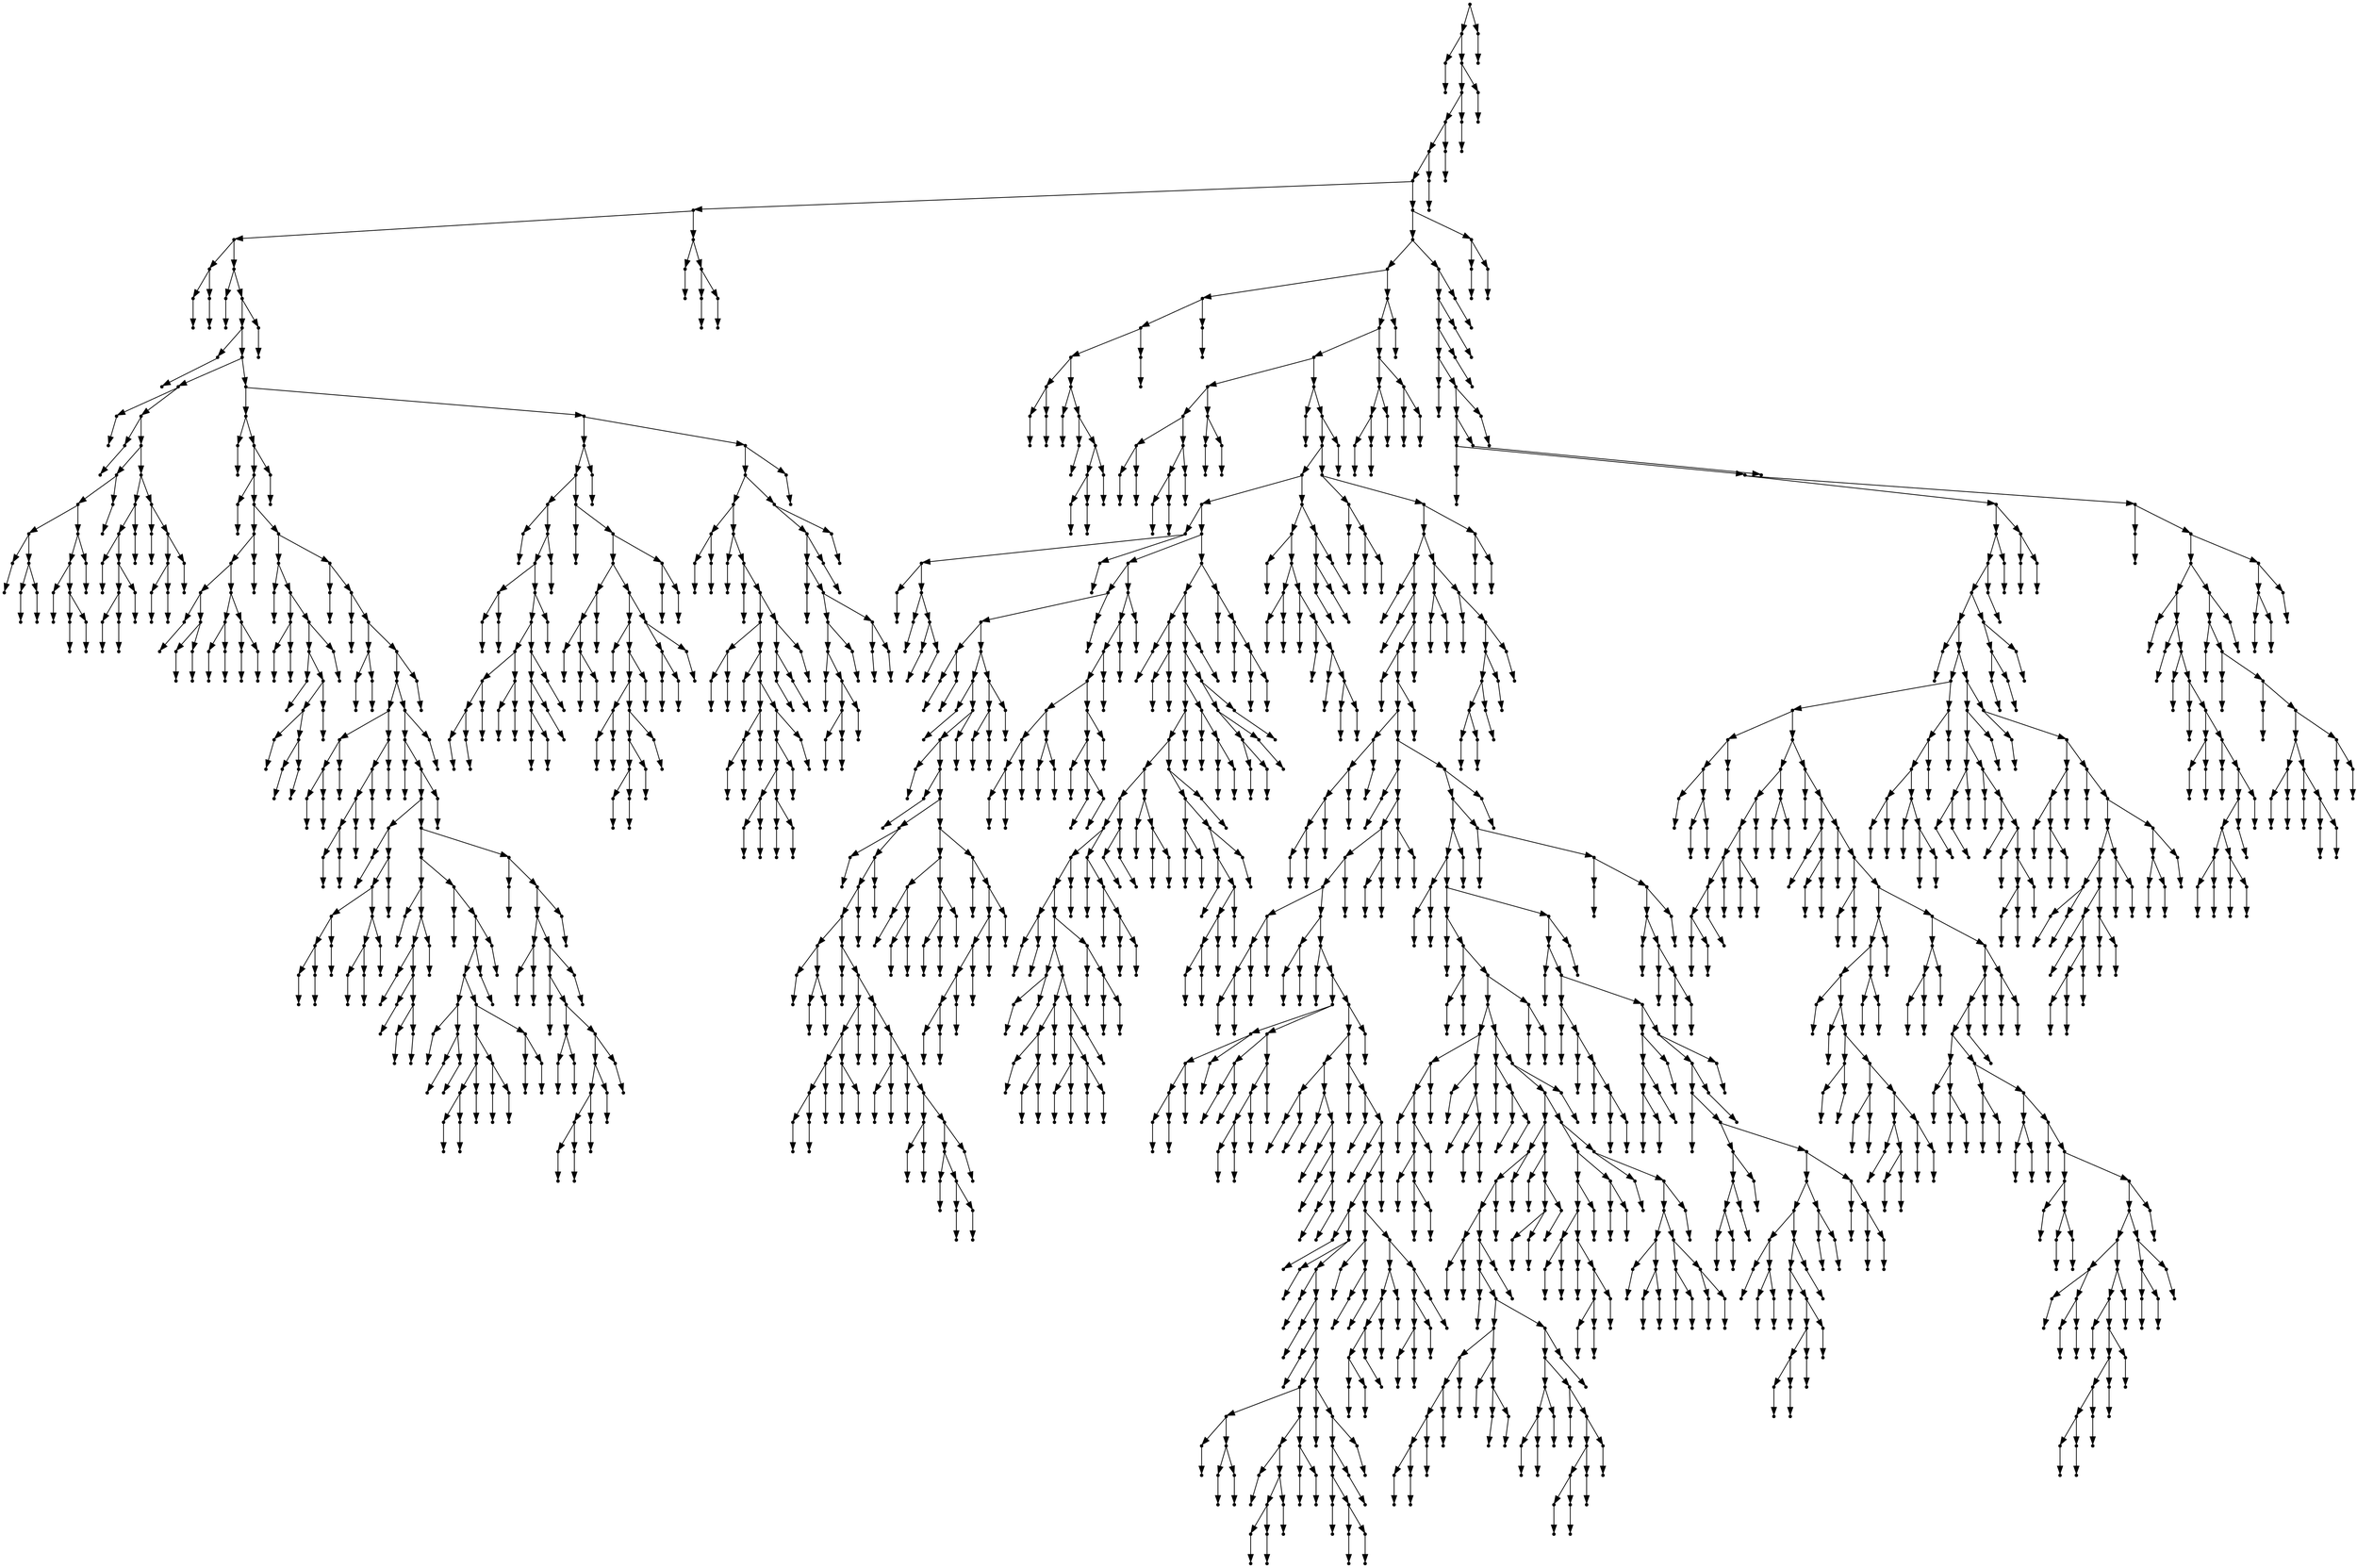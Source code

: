 digraph {
  1993 [shape=point];
  1990 [shape=point];
  1 [shape=point];
  0 [shape=point];
  1989 [shape=point];
  1986 [shape=point];
  1983 [shape=point];
  1980 [shape=point];
  1977 [shape=point];
  498 [shape=point];
  489 [shape=point];
  6 [shape=point];
  3 [shape=point];
  2 [shape=point];
  5 [shape=point];
  4 [shape=point];
  488 [shape=point];
  8 [shape=point];
  7 [shape=point];
  487 [shape=point];
  484 [shape=point];
  10 [shape=point];
  9 [shape=point];
  483 [shape=point];
  66 [shape=point];
  12 [shape=point];
  11 [shape=point];
  65 [shape=point];
  14 [shape=point];
  13 [shape=point];
  64 [shape=point];
  37 [shape=point];
  34 [shape=point];
  22 [shape=point];
  16 [shape=point];
  15 [shape=point];
  21 [shape=point];
  18 [shape=point];
  17 [shape=point];
  20 [shape=point];
  19 [shape=point];
  33 [shape=point];
  30 [shape=point];
  24 [shape=point];
  23 [shape=point];
  29 [shape=point];
  26 [shape=point];
  25 [shape=point];
  28 [shape=point];
  27 [shape=point];
  32 [shape=point];
  31 [shape=point];
  36 [shape=point];
  35 [shape=point];
  63 [shape=point];
  51 [shape=point];
  48 [shape=point];
  39 [shape=point];
  38 [shape=point];
  47 [shape=point];
  44 [shape=point];
  41 [shape=point];
  40 [shape=point];
  43 [shape=point];
  42 [shape=point];
  46 [shape=point];
  45 [shape=point];
  50 [shape=point];
  49 [shape=point];
  62 [shape=point];
  53 [shape=point];
  52 [shape=point];
  61 [shape=point];
  58 [shape=point];
  55 [shape=point];
  54 [shape=point];
  57 [shape=point];
  56 [shape=point];
  60 [shape=point];
  59 [shape=point];
  482 [shape=point];
  293 [shape=point];
  68 [shape=point];
  67 [shape=point];
  292 [shape=point];
  289 [shape=point];
  70 [shape=point];
  69 [shape=point];
  288 [shape=point];
  93 [shape=point];
  90 [shape=point];
  78 [shape=point];
  72 [shape=point];
  71 [shape=point];
  77 [shape=point];
  74 [shape=point];
  73 [shape=point];
  76 [shape=point];
  75 [shape=point];
  89 [shape=point];
  83 [shape=point];
  80 [shape=point];
  79 [shape=point];
  82 [shape=point];
  81 [shape=point];
  88 [shape=point];
  85 [shape=point];
  84 [shape=point];
  87 [shape=point];
  86 [shape=point];
  92 [shape=point];
  91 [shape=point];
  287 [shape=point];
  119 [shape=point];
  95 [shape=point];
  94 [shape=point];
  118 [shape=point];
  100 [shape=point];
  97 [shape=point];
  96 [shape=point];
  99 [shape=point];
  98 [shape=point];
  117 [shape=point];
  114 [shape=point];
  102 [shape=point];
  101 [shape=point];
  113 [shape=point];
  110 [shape=point];
  104 [shape=point];
  103 [shape=point];
  109 [shape=point];
  106 [shape=point];
  105 [shape=point];
  108 [shape=point];
  107 [shape=point];
  112 [shape=point];
  111 [shape=point];
  116 [shape=point];
  115 [shape=point];
  286 [shape=point];
  121 [shape=point];
  120 [shape=point];
  285 [shape=point];
  123 [shape=point];
  122 [shape=point];
  284 [shape=point];
  128 [shape=point];
  125 [shape=point];
  124 [shape=point];
  127 [shape=point];
  126 [shape=point];
  283 [shape=point];
  280 [shape=point];
  151 [shape=point];
  136 [shape=point];
  133 [shape=point];
  130 [shape=point];
  129 [shape=point];
  132 [shape=point];
  131 [shape=point];
  135 [shape=point];
  134 [shape=point];
  150 [shape=point];
  147 [shape=point];
  144 [shape=point];
  141 [shape=point];
  138 [shape=point];
  137 [shape=point];
  140 [shape=point];
  139 [shape=point];
  143 [shape=point];
  142 [shape=point];
  146 [shape=point];
  145 [shape=point];
  149 [shape=point];
  148 [shape=point];
  279 [shape=point];
  276 [shape=point];
  153 [shape=point];
  152 [shape=point];
  275 [shape=point];
  272 [shape=point];
  176 [shape=point];
  155 [shape=point];
  154 [shape=point];
  175 [shape=point];
  172 [shape=point];
  163 [shape=point];
  160 [shape=point];
  157 [shape=point];
  156 [shape=point];
  159 [shape=point];
  158 [shape=point];
  162 [shape=point];
  161 [shape=point];
  171 [shape=point];
  168 [shape=point];
  165 [shape=point];
  164 [shape=point];
  167 [shape=point];
  166 [shape=point];
  170 [shape=point];
  169 [shape=point];
  174 [shape=point];
  173 [shape=point];
  271 [shape=point];
  232 [shape=point];
  193 [shape=point];
  178 [shape=point];
  177 [shape=point];
  192 [shape=point];
  189 [shape=point];
  180 [shape=point];
  179 [shape=point];
  188 [shape=point];
  182 [shape=point];
  181 [shape=point];
  187 [shape=point];
  184 [shape=point];
  183 [shape=point];
  186 [shape=point];
  185 [shape=point];
  191 [shape=point];
  190 [shape=point];
  231 [shape=point];
  195 [shape=point];
  194 [shape=point];
  230 [shape=point];
  227 [shape=point];
  224 [shape=point];
  203 [shape=point];
  197 [shape=point];
  196 [shape=point];
  202 [shape=point];
  199 [shape=point];
  198 [shape=point];
  201 [shape=point];
  200 [shape=point];
  223 [shape=point];
  217 [shape=point];
  211 [shape=point];
  208 [shape=point];
  205 [shape=point];
  204 [shape=point];
  207 [shape=point];
  206 [shape=point];
  210 [shape=point];
  209 [shape=point];
  216 [shape=point];
  213 [shape=point];
  212 [shape=point];
  215 [shape=point];
  214 [shape=point];
  222 [shape=point];
  219 [shape=point];
  218 [shape=point];
  221 [shape=point];
  220 [shape=point];
  226 [shape=point];
  225 [shape=point];
  229 [shape=point];
  228 [shape=point];
  270 [shape=point];
  234 [shape=point];
  233 [shape=point];
  269 [shape=point];
  266 [shape=point];
  239 [shape=point];
  236 [shape=point];
  235 [shape=point];
  238 [shape=point];
  237 [shape=point];
  265 [shape=point];
  262 [shape=point];
  241 [shape=point];
  240 [shape=point];
  261 [shape=point];
  246 [shape=point];
  243 [shape=point];
  242 [shape=point];
  245 [shape=point];
  244 [shape=point];
  260 [shape=point];
  257 [shape=point];
  254 [shape=point];
  251 [shape=point];
  248 [shape=point];
  247 [shape=point];
  250 [shape=point];
  249 [shape=point];
  253 [shape=point];
  252 [shape=point];
  256 [shape=point];
  255 [shape=point];
  259 [shape=point];
  258 [shape=point];
  264 [shape=point];
  263 [shape=point];
  268 [shape=point];
  267 [shape=point];
  274 [shape=point];
  273 [shape=point];
  278 [shape=point];
  277 [shape=point];
  282 [shape=point];
  281 [shape=point];
  291 [shape=point];
  290 [shape=point];
  481 [shape=point];
  391 [shape=point];
  388 [shape=point];
  334 [shape=point];
  295 [shape=point];
  294 [shape=point];
  333 [shape=point];
  330 [shape=point];
  300 [shape=point];
  297 [shape=point];
  296 [shape=point];
  299 [shape=point];
  298 [shape=point];
  329 [shape=point];
  326 [shape=point];
  314 [shape=point];
  308 [shape=point];
  305 [shape=point];
  302 [shape=point];
  301 [shape=point];
  304 [shape=point];
  303 [shape=point];
  307 [shape=point];
  306 [shape=point];
  313 [shape=point];
  310 [shape=point];
  309 [shape=point];
  312 [shape=point];
  311 [shape=point];
  325 [shape=point];
  322 [shape=point];
  319 [shape=point];
  316 [shape=point];
  315 [shape=point];
  318 [shape=point];
  317 [shape=point];
  321 [shape=point];
  320 [shape=point];
  324 [shape=point];
  323 [shape=point];
  328 [shape=point];
  327 [shape=point];
  332 [shape=point];
  331 [shape=point];
  387 [shape=point];
  336 [shape=point];
  335 [shape=point];
  386 [shape=point];
  380 [shape=point];
  347 [shape=point];
  344 [shape=point];
  338 [shape=point];
  337 [shape=point];
  343 [shape=point];
  340 [shape=point];
  339 [shape=point];
  342 [shape=point];
  341 [shape=point];
  346 [shape=point];
  345 [shape=point];
  379 [shape=point];
  370 [shape=point];
  349 [shape=point];
  348 [shape=point];
  369 [shape=point];
  366 [shape=point];
  354 [shape=point];
  351 [shape=point];
  350 [shape=point];
  353 [shape=point];
  352 [shape=point];
  365 [shape=point];
  362 [shape=point];
  359 [shape=point];
  356 [shape=point];
  355 [shape=point];
  358 [shape=point];
  357 [shape=point];
  361 [shape=point];
  360 [shape=point];
  364 [shape=point];
  363 [shape=point];
  368 [shape=point];
  367 [shape=point];
  378 [shape=point];
  375 [shape=point];
  372 [shape=point];
  371 [shape=point];
  374 [shape=point];
  373 [shape=point];
  377 [shape=point];
  376 [shape=point];
  385 [shape=point];
  382 [shape=point];
  381 [shape=point];
  384 [shape=point];
  383 [shape=point];
  390 [shape=point];
  389 [shape=point];
  480 [shape=point];
  477 [shape=point];
  447 [shape=point];
  396 [shape=point];
  393 [shape=point];
  392 [shape=point];
  395 [shape=point];
  394 [shape=point];
  446 [shape=point];
  398 [shape=point];
  397 [shape=point];
  445 [shape=point];
  400 [shape=point];
  399 [shape=point];
  444 [shape=point];
  435 [shape=point];
  405 [shape=point];
  402 [shape=point];
  401 [shape=point];
  404 [shape=point];
  403 [shape=point];
  434 [shape=point];
  407 [shape=point];
  406 [shape=point];
  433 [shape=point];
  415 [shape=point];
  412 [shape=point];
  409 [shape=point];
  408 [shape=point];
  411 [shape=point];
  410 [shape=point];
  414 [shape=point];
  413 [shape=point];
  432 [shape=point];
  429 [shape=point];
  426 [shape=point];
  420 [shape=point];
  417 [shape=point];
  416 [shape=point];
  419 [shape=point];
  418 [shape=point];
  425 [shape=point];
  422 [shape=point];
  421 [shape=point];
  424 [shape=point];
  423 [shape=point];
  428 [shape=point];
  427 [shape=point];
  431 [shape=point];
  430 [shape=point];
  443 [shape=point];
  440 [shape=point];
  437 [shape=point];
  436 [shape=point];
  439 [shape=point];
  438 [shape=point];
  442 [shape=point];
  441 [shape=point];
  476 [shape=point];
  473 [shape=point];
  470 [shape=point];
  449 [shape=point];
  448 [shape=point];
  469 [shape=point];
  463 [shape=point];
  460 [shape=point];
  451 [shape=point];
  450 [shape=point];
  459 [shape=point];
  456 [shape=point];
  453 [shape=point];
  452 [shape=point];
  455 [shape=point];
  454 [shape=point];
  458 [shape=point];
  457 [shape=point];
  462 [shape=point];
  461 [shape=point];
  468 [shape=point];
  465 [shape=point];
  464 [shape=point];
  467 [shape=point];
  466 [shape=point];
  472 [shape=point];
  471 [shape=point];
  475 [shape=point];
  474 [shape=point];
  479 [shape=point];
  478 [shape=point];
  486 [shape=point];
  485 [shape=point];
  497 [shape=point];
  491 [shape=point];
  490 [shape=point];
  496 [shape=point];
  493 [shape=point];
  492 [shape=point];
  495 [shape=point];
  494 [shape=point];
  1976 [shape=point];
  1970 [shape=point];
  1535 [shape=point];
  524 [shape=point];
  521 [shape=point];
  518 [shape=point];
  503 [shape=point];
  500 [shape=point];
  499 [shape=point];
  502 [shape=point];
  501 [shape=point];
  517 [shape=point];
  505 [shape=point];
  504 [shape=point];
  516 [shape=point];
  507 [shape=point];
  506 [shape=point];
  515 [shape=point];
  512 [shape=point];
  509 [shape=point];
  508 [shape=point];
  511 [shape=point];
  510 [shape=point];
  514 [shape=point];
  513 [shape=point];
  520 [shape=point];
  519 [shape=point];
  523 [shape=point];
  522 [shape=point];
  1534 [shape=point];
  1531 [shape=point];
  1516 [shape=point];
  544 [shape=point];
  538 [shape=point];
  529 [shape=point];
  526 [shape=point];
  525 [shape=point];
  528 [shape=point];
  527 [shape=point];
  537 [shape=point];
  534 [shape=point];
  531 [shape=point];
  530 [shape=point];
  533 [shape=point];
  532 [shape=point];
  536 [shape=point];
  535 [shape=point];
  543 [shape=point];
  540 [shape=point];
  539 [shape=point];
  542 [shape=point];
  541 [shape=point];
  1515 [shape=point];
  546 [shape=point];
  545 [shape=point];
  1514 [shape=point];
  1511 [shape=point];
  920 [shape=point];
  887 [shape=point];
  560 [shape=point];
  557 [shape=point];
  548 [shape=point];
  547 [shape=point];
  556 [shape=point];
  550 [shape=point];
  549 [shape=point];
  555 [shape=point];
  552 [shape=point];
  551 [shape=point];
  554 [shape=point];
  553 [shape=point];
  559 [shape=point];
  558 [shape=point];
  886 [shape=point];
  733 [shape=point];
  697 [shape=point];
  694 [shape=point];
  565 [shape=point];
  562 [shape=point];
  561 [shape=point];
  564 [shape=point];
  563 [shape=point];
  693 [shape=point];
  684 [shape=point];
  567 [shape=point];
  566 [shape=point];
  683 [shape=point];
  680 [shape=point];
  569 [shape=point];
  568 [shape=point];
  679 [shape=point];
  571 [shape=point];
  570 [shape=point];
  678 [shape=point];
  639 [shape=point];
  573 [shape=point];
  572 [shape=point];
  638 [shape=point];
  635 [shape=point];
  632 [shape=point];
  581 [shape=point];
  575 [shape=point];
  574 [shape=point];
  580 [shape=point];
  577 [shape=point];
  576 [shape=point];
  579 [shape=point];
  578 [shape=point];
  631 [shape=point];
  583 [shape=point];
  582 [shape=point];
  630 [shape=point];
  600 [shape=point];
  597 [shape=point];
  591 [shape=point];
  588 [shape=point];
  585 [shape=point];
  584 [shape=point];
  587 [shape=point];
  586 [shape=point];
  590 [shape=point];
  589 [shape=point];
  596 [shape=point];
  593 [shape=point];
  592 [shape=point];
  595 [shape=point];
  594 [shape=point];
  599 [shape=point];
  598 [shape=point];
  629 [shape=point];
  602 [shape=point];
  601 [shape=point];
  628 [shape=point];
  607 [shape=point];
  604 [shape=point];
  603 [shape=point];
  606 [shape=point];
  605 [shape=point];
  627 [shape=point];
  609 [shape=point];
  608 [shape=point];
  626 [shape=point];
  614 [shape=point];
  611 [shape=point];
  610 [shape=point];
  613 [shape=point];
  612 [shape=point];
  625 [shape=point];
  622 [shape=point];
  616 [shape=point];
  615 [shape=point];
  621 [shape=point];
  618 [shape=point];
  617 [shape=point];
  620 [shape=point];
  619 [shape=point];
  624 [shape=point];
  623 [shape=point];
  634 [shape=point];
  633 [shape=point];
  637 [shape=point];
  636 [shape=point];
  677 [shape=point];
  656 [shape=point];
  647 [shape=point];
  641 [shape=point];
  640 [shape=point];
  646 [shape=point];
  643 [shape=point];
  642 [shape=point];
  645 [shape=point];
  644 [shape=point];
  655 [shape=point];
  652 [shape=point];
  649 [shape=point];
  648 [shape=point];
  651 [shape=point];
  650 [shape=point];
  654 [shape=point];
  653 [shape=point];
  676 [shape=point];
  658 [shape=point];
  657 [shape=point];
  675 [shape=point];
  672 [shape=point];
  669 [shape=point];
  666 [shape=point];
  663 [shape=point];
  660 [shape=point];
  659 [shape=point];
  662 [shape=point];
  661 [shape=point];
  665 [shape=point];
  664 [shape=point];
  668 [shape=point];
  667 [shape=point];
  671 [shape=point];
  670 [shape=point];
  674 [shape=point];
  673 [shape=point];
  682 [shape=point];
  681 [shape=point];
  692 [shape=point];
  689 [shape=point];
  686 [shape=point];
  685 [shape=point];
  688 [shape=point];
  687 [shape=point];
  691 [shape=point];
  690 [shape=point];
  696 [shape=point];
  695 [shape=point];
  732 [shape=point];
  729 [shape=point];
  726 [shape=point];
  723 [shape=point];
  711 [shape=point];
  705 [shape=point];
  702 [shape=point];
  699 [shape=point];
  698 [shape=point];
  701 [shape=point];
  700 [shape=point];
  704 [shape=point];
  703 [shape=point];
  710 [shape=point];
  707 [shape=point];
  706 [shape=point];
  709 [shape=point];
  708 [shape=point];
  722 [shape=point];
  719 [shape=point];
  713 [shape=point];
  712 [shape=point];
  718 [shape=point];
  715 [shape=point];
  714 [shape=point];
  717 [shape=point];
  716 [shape=point];
  721 [shape=point];
  720 [shape=point];
  725 [shape=point];
  724 [shape=point];
  728 [shape=point];
  727 [shape=point];
  731 [shape=point];
  730 [shape=point];
  885 [shape=point];
  873 [shape=point];
  741 [shape=point];
  735 [shape=point];
  734 [shape=point];
  740 [shape=point];
  737 [shape=point];
  736 [shape=point];
  739 [shape=point];
  738 [shape=point];
  872 [shape=point];
  869 [shape=point];
  857 [shape=point];
  848 [shape=point];
  845 [shape=point];
  818 [shape=point];
  809 [shape=point];
  803 [shape=point];
  791 [shape=point];
  788 [shape=point];
  746 [shape=point];
  743 [shape=point];
  742 [shape=point];
  745 [shape=point];
  744 [shape=point];
  787 [shape=point];
  778 [shape=point];
  751 [shape=point];
  748 [shape=point];
  747 [shape=point];
  750 [shape=point];
  749 [shape=point];
  777 [shape=point];
  762 [shape=point];
  759 [shape=point];
  753 [shape=point];
  752 [shape=point];
  758 [shape=point];
  755 [shape=point];
  754 [shape=point];
  757 [shape=point];
  756 [shape=point];
  761 [shape=point];
  760 [shape=point];
  776 [shape=point];
  773 [shape=point];
  767 [shape=point];
  764 [shape=point];
  763 [shape=point];
  766 [shape=point];
  765 [shape=point];
  772 [shape=point];
  769 [shape=point];
  768 [shape=point];
  771 [shape=point];
  770 [shape=point];
  775 [shape=point];
  774 [shape=point];
  786 [shape=point];
  780 [shape=point];
  779 [shape=point];
  785 [shape=point];
  782 [shape=point];
  781 [shape=point];
  784 [shape=point];
  783 [shape=point];
  790 [shape=point];
  789 [shape=point];
  802 [shape=point];
  793 [shape=point];
  792 [shape=point];
  801 [shape=point];
  795 [shape=point];
  794 [shape=point];
  800 [shape=point];
  797 [shape=point];
  796 [shape=point];
  799 [shape=point];
  798 [shape=point];
  808 [shape=point];
  805 [shape=point];
  804 [shape=point];
  807 [shape=point];
  806 [shape=point];
  817 [shape=point];
  811 [shape=point];
  810 [shape=point];
  816 [shape=point];
  813 [shape=point];
  812 [shape=point];
  815 [shape=point];
  814 [shape=point];
  844 [shape=point];
  841 [shape=point];
  823 [shape=point];
  820 [shape=point];
  819 [shape=point];
  822 [shape=point];
  821 [shape=point];
  840 [shape=point];
  837 [shape=point];
  825 [shape=point];
  824 [shape=point];
  836 [shape=point];
  833 [shape=point];
  830 [shape=point];
  827 [shape=point];
  826 [shape=point];
  829 [shape=point];
  828 [shape=point];
  832 [shape=point];
  831 [shape=point];
  835 [shape=point];
  834 [shape=point];
  839 [shape=point];
  838 [shape=point];
  843 [shape=point];
  842 [shape=point];
  847 [shape=point];
  846 [shape=point];
  856 [shape=point];
  850 [shape=point];
  849 [shape=point];
  855 [shape=point];
  852 [shape=point];
  851 [shape=point];
  854 [shape=point];
  853 [shape=point];
  868 [shape=point];
  865 [shape=point];
  862 [shape=point];
  859 [shape=point];
  858 [shape=point];
  861 [shape=point];
  860 [shape=point];
  864 [shape=point];
  863 [shape=point];
  867 [shape=point];
  866 [shape=point];
  871 [shape=point];
  870 [shape=point];
  884 [shape=point];
  875 [shape=point];
  874 [shape=point];
  883 [shape=point];
  877 [shape=point];
  876 [shape=point];
  882 [shape=point];
  879 [shape=point];
  878 [shape=point];
  881 [shape=point];
  880 [shape=point];
  919 [shape=point];
  910 [shape=point];
  889 [shape=point];
  888 [shape=point];
  909 [shape=point];
  894 [shape=point];
  891 [shape=point];
  890 [shape=point];
  893 [shape=point];
  892 [shape=point];
  908 [shape=point];
  896 [shape=point];
  895 [shape=point];
  907 [shape=point];
  898 [shape=point];
  897 [shape=point];
  906 [shape=point];
  900 [shape=point];
  899 [shape=point];
  905 [shape=point];
  902 [shape=point];
  901 [shape=point];
  904 [shape=point];
  903 [shape=point];
  918 [shape=point];
  915 [shape=point];
  912 [shape=point];
  911 [shape=point];
  914 [shape=point];
  913 [shape=point];
  917 [shape=point];
  916 [shape=point];
  1510 [shape=point];
  928 [shape=point];
  922 [shape=point];
  921 [shape=point];
  927 [shape=point];
  924 [shape=point];
  923 [shape=point];
  926 [shape=point];
  925 [shape=point];
  1509 [shape=point];
  1503 [shape=point];
  1479 [shape=point];
  930 [shape=point];
  929 [shape=point];
  1478 [shape=point];
  932 [shape=point];
  931 [shape=point];
  1477 [shape=point];
  1474 [shape=point];
  934 [shape=point];
  933 [shape=point];
  1473 [shape=point];
  1470 [shape=point];
  948 [shape=point];
  945 [shape=point];
  942 [shape=point];
  939 [shape=point];
  936 [shape=point];
  935 [shape=point];
  938 [shape=point];
  937 [shape=point];
  941 [shape=point];
  940 [shape=point];
  944 [shape=point];
  943 [shape=point];
  947 [shape=point];
  946 [shape=point];
  1469 [shape=point];
  1148 [shape=point];
  950 [shape=point];
  949 [shape=point];
  1147 [shape=point];
  1141 [shape=point];
  1135 [shape=point];
  1132 [shape=point];
  961 [shape=point];
  958 [shape=point];
  955 [shape=point];
  952 [shape=point];
  951 [shape=point];
  954 [shape=point];
  953 [shape=point];
  957 [shape=point];
  956 [shape=point];
  960 [shape=point];
  959 [shape=point];
  1131 [shape=point];
  966 [shape=point];
  963 [shape=point];
  962 [shape=point];
  965 [shape=point];
  964 [shape=point];
  1130 [shape=point];
  968 [shape=point];
  967 [shape=point];
  1129 [shape=point];
  997 [shape=point];
  979 [shape=point];
  976 [shape=point];
  973 [shape=point];
  970 [shape=point];
  969 [shape=point];
  972 [shape=point];
  971 [shape=point];
  975 [shape=point];
  974 [shape=point];
  978 [shape=point];
  977 [shape=point];
  996 [shape=point];
  984 [shape=point];
  981 [shape=point];
  980 [shape=point];
  983 [shape=point];
  982 [shape=point];
  995 [shape=point];
  992 [shape=point];
  989 [shape=point];
  986 [shape=point];
  985 [shape=point];
  988 [shape=point];
  987 [shape=point];
  991 [shape=point];
  990 [shape=point];
  994 [shape=point];
  993 [shape=point];
  1128 [shape=point];
  1125 [shape=point];
  1017 [shape=point];
  1002 [shape=point];
  999 [shape=point];
  998 [shape=point];
  1001 [shape=point];
  1000 [shape=point];
  1016 [shape=point];
  1004 [shape=point];
  1003 [shape=point];
  1015 [shape=point];
  1006 [shape=point];
  1005 [shape=point];
  1014 [shape=point];
  1008 [shape=point];
  1007 [shape=point];
  1013 [shape=point];
  1010 [shape=point];
  1009 [shape=point];
  1012 [shape=point];
  1011 [shape=point];
  1124 [shape=point];
  1019 [shape=point];
  1018 [shape=point];
  1123 [shape=point];
  1021 [shape=point];
  1020 [shape=point];
  1122 [shape=point];
  1023 [shape=point];
  1022 [shape=point];
  1121 [shape=point];
  1118 [shape=point];
  1082 [shape=point];
  1025 [shape=point];
  1024 [shape=point];
  1081 [shape=point];
  1027 [shape=point];
  1026 [shape=point];
  1080 [shape=point];
  1029 [shape=point];
  1028 [shape=point];
  1079 [shape=point];
  1031 [shape=point];
  1030 [shape=point];
  1078 [shape=point];
  1033 [shape=point];
  1032 [shape=point];
  1077 [shape=point];
  1059 [shape=point];
  1041 [shape=point];
  1035 [shape=point];
  1034 [shape=point];
  1040 [shape=point];
  1037 [shape=point];
  1036 [shape=point];
  1039 [shape=point];
  1038 [shape=point];
  1058 [shape=point];
  1052 [shape=point];
  1043 [shape=point];
  1042 [shape=point];
  1051 [shape=point];
  1048 [shape=point];
  1045 [shape=point];
  1044 [shape=point];
  1047 [shape=point];
  1046 [shape=point];
  1050 [shape=point];
  1049 [shape=point];
  1057 [shape=point];
  1054 [shape=point];
  1053 [shape=point];
  1056 [shape=point];
  1055 [shape=point];
  1076 [shape=point];
  1061 [shape=point];
  1060 [shape=point];
  1075 [shape=point];
  1072 [shape=point];
  1069 [shape=point];
  1063 [shape=point];
  1062 [shape=point];
  1068 [shape=point];
  1065 [shape=point];
  1064 [shape=point];
  1067 [shape=point];
  1066 [shape=point];
  1071 [shape=point];
  1070 [shape=point];
  1074 [shape=point];
  1073 [shape=point];
  1117 [shape=point];
  1090 [shape=point];
  1084 [shape=point];
  1083 [shape=point];
  1089 [shape=point];
  1086 [shape=point];
  1085 [shape=point];
  1088 [shape=point];
  1087 [shape=point];
  1116 [shape=point];
  1104 [shape=point];
  1101 [shape=point];
  1098 [shape=point];
  1095 [shape=point];
  1092 [shape=point];
  1091 [shape=point];
  1094 [shape=point];
  1093 [shape=point];
  1097 [shape=point];
  1096 [shape=point];
  1100 [shape=point];
  1099 [shape=point];
  1103 [shape=point];
  1102 [shape=point];
  1115 [shape=point];
  1112 [shape=point];
  1109 [shape=point];
  1106 [shape=point];
  1105 [shape=point];
  1108 [shape=point];
  1107 [shape=point];
  1111 [shape=point];
  1110 [shape=point];
  1114 [shape=point];
  1113 [shape=point];
  1120 [shape=point];
  1119 [shape=point];
  1127 [shape=point];
  1126 [shape=point];
  1134 [shape=point];
  1133 [shape=point];
  1140 [shape=point];
  1137 [shape=point];
  1136 [shape=point];
  1139 [shape=point];
  1138 [shape=point];
  1146 [shape=point];
  1143 [shape=point];
  1142 [shape=point];
  1145 [shape=point];
  1144 [shape=point];
  1468 [shape=point];
  1465 [shape=point];
  1444 [shape=point];
  1441 [shape=point];
  1153 [shape=point];
  1150 [shape=point];
  1149 [shape=point];
  1152 [shape=point];
  1151 [shape=point];
  1440 [shape=point];
  1344 [shape=point];
  1155 [shape=point];
  1154 [shape=point];
  1343 [shape=point];
  1160 [shape=point];
  1157 [shape=point];
  1156 [shape=point];
  1159 [shape=point];
  1158 [shape=point];
  1342 [shape=point];
  1336 [shape=point];
  1189 [shape=point];
  1177 [shape=point];
  1174 [shape=point];
  1162 [shape=point];
  1161 [shape=point];
  1173 [shape=point];
  1170 [shape=point];
  1164 [shape=point];
  1163 [shape=point];
  1169 [shape=point];
  1166 [shape=point];
  1165 [shape=point];
  1168 [shape=point];
  1167 [shape=point];
  1172 [shape=point];
  1171 [shape=point];
  1176 [shape=point];
  1175 [shape=point];
  1188 [shape=point];
  1179 [shape=point];
  1178 [shape=point];
  1187 [shape=point];
  1181 [shape=point];
  1180 [shape=point];
  1186 [shape=point];
  1183 [shape=point];
  1182 [shape=point];
  1185 [shape=point];
  1184 [shape=point];
  1335 [shape=point];
  1197 [shape=point];
  1191 [shape=point];
  1190 [shape=point];
  1196 [shape=point];
  1193 [shape=point];
  1192 [shape=point];
  1195 [shape=point];
  1194 [shape=point];
  1334 [shape=point];
  1331 [shape=point];
  1277 [shape=point];
  1265 [shape=point];
  1262 [shape=point];
  1259 [shape=point];
  1202 [shape=point];
  1199 [shape=point];
  1198 [shape=point];
  1201 [shape=point];
  1200 [shape=point];
  1258 [shape=point];
  1255 [shape=point];
  1204 [shape=point];
  1203 [shape=point];
  1254 [shape=point];
  1227 [shape=point];
  1218 [shape=point];
  1215 [shape=point];
  1212 [shape=point];
  1209 [shape=point];
  1206 [shape=point];
  1205 [shape=point];
  1208 [shape=point];
  1207 [shape=point];
  1211 [shape=point];
  1210 [shape=point];
  1214 [shape=point];
  1213 [shape=point];
  1217 [shape=point];
  1216 [shape=point];
  1226 [shape=point];
  1220 [shape=point];
  1219 [shape=point];
  1225 [shape=point];
  1222 [shape=point];
  1221 [shape=point];
  1224 [shape=point];
  1223 [shape=point];
  1253 [shape=point];
  1250 [shape=point];
  1235 [shape=point];
  1232 [shape=point];
  1229 [shape=point];
  1228 [shape=point];
  1231 [shape=point];
  1230 [shape=point];
  1234 [shape=point];
  1233 [shape=point];
  1249 [shape=point];
  1237 [shape=point];
  1236 [shape=point];
  1248 [shape=point];
  1245 [shape=point];
  1242 [shape=point];
  1239 [shape=point];
  1238 [shape=point];
  1241 [shape=point];
  1240 [shape=point];
  1244 [shape=point];
  1243 [shape=point];
  1247 [shape=point];
  1246 [shape=point];
  1252 [shape=point];
  1251 [shape=point];
  1257 [shape=point];
  1256 [shape=point];
  1261 [shape=point];
  1260 [shape=point];
  1264 [shape=point];
  1263 [shape=point];
  1276 [shape=point];
  1267 [shape=point];
  1266 [shape=point];
  1275 [shape=point];
  1272 [shape=point];
  1269 [shape=point];
  1268 [shape=point];
  1271 [shape=point];
  1270 [shape=point];
  1274 [shape=point];
  1273 [shape=point];
  1330 [shape=point];
  1303 [shape=point];
  1297 [shape=point];
  1294 [shape=point];
  1282 [shape=point];
  1279 [shape=point];
  1278 [shape=point];
  1281 [shape=point];
  1280 [shape=point];
  1293 [shape=point];
  1284 [shape=point];
  1283 [shape=point];
  1292 [shape=point];
  1289 [shape=point];
  1286 [shape=point];
  1285 [shape=point];
  1288 [shape=point];
  1287 [shape=point];
  1291 [shape=point];
  1290 [shape=point];
  1296 [shape=point];
  1295 [shape=point];
  1302 [shape=point];
  1299 [shape=point];
  1298 [shape=point];
  1301 [shape=point];
  1300 [shape=point];
  1329 [shape=point];
  1305 [shape=point];
  1304 [shape=point];
  1328 [shape=point];
  1325 [shape=point];
  1313 [shape=point];
  1307 [shape=point];
  1306 [shape=point];
  1312 [shape=point];
  1309 [shape=point];
  1308 [shape=point];
  1311 [shape=point];
  1310 [shape=point];
  1324 [shape=point];
  1318 [shape=point];
  1315 [shape=point];
  1314 [shape=point];
  1317 [shape=point];
  1316 [shape=point];
  1323 [shape=point];
  1320 [shape=point];
  1319 [shape=point];
  1322 [shape=point];
  1321 [shape=point];
  1327 [shape=point];
  1326 [shape=point];
  1333 [shape=point];
  1332 [shape=point];
  1341 [shape=point];
  1338 [shape=point];
  1337 [shape=point];
  1340 [shape=point];
  1339 [shape=point];
  1439 [shape=point];
  1436 [shape=point];
  1346 [shape=point];
  1345 [shape=point];
  1435 [shape=point];
  1360 [shape=point];
  1348 [shape=point];
  1347 [shape=point];
  1359 [shape=point];
  1350 [shape=point];
  1349 [shape=point];
  1358 [shape=point];
  1352 [shape=point];
  1351 [shape=point];
  1357 [shape=point];
  1354 [shape=point];
  1353 [shape=point];
  1356 [shape=point];
  1355 [shape=point];
  1434 [shape=point];
  1371 [shape=point];
  1368 [shape=point];
  1365 [shape=point];
  1362 [shape=point];
  1361 [shape=point];
  1364 [shape=point];
  1363 [shape=point];
  1367 [shape=point];
  1366 [shape=point];
  1370 [shape=point];
  1369 [shape=point];
  1433 [shape=point];
  1430 [shape=point];
  1427 [shape=point];
  1373 [shape=point];
  1372 [shape=point];
  1426 [shape=point];
  1384 [shape=point];
  1381 [shape=point];
  1378 [shape=point];
  1375 [shape=point];
  1374 [shape=point];
  1377 [shape=point];
  1376 [shape=point];
  1380 [shape=point];
  1379 [shape=point];
  1383 [shape=point];
  1382 [shape=point];
  1425 [shape=point];
  1416 [shape=point];
  1410 [shape=point];
  1392 [shape=point];
  1386 [shape=point];
  1385 [shape=point];
  1391 [shape=point];
  1388 [shape=point];
  1387 [shape=point];
  1390 [shape=point];
  1389 [shape=point];
  1409 [shape=point];
  1406 [shape=point];
  1394 [shape=point];
  1393 [shape=point];
  1405 [shape=point];
  1402 [shape=point];
  1399 [shape=point];
  1396 [shape=point];
  1395 [shape=point];
  1398 [shape=point];
  1397 [shape=point];
  1401 [shape=point];
  1400 [shape=point];
  1404 [shape=point];
  1403 [shape=point];
  1408 [shape=point];
  1407 [shape=point];
  1415 [shape=point];
  1412 [shape=point];
  1411 [shape=point];
  1414 [shape=point];
  1413 [shape=point];
  1424 [shape=point];
  1418 [shape=point];
  1417 [shape=point];
  1423 [shape=point];
  1420 [shape=point];
  1419 [shape=point];
  1422 [shape=point];
  1421 [shape=point];
  1429 [shape=point];
  1428 [shape=point];
  1432 [shape=point];
  1431 [shape=point];
  1438 [shape=point];
  1437 [shape=point];
  1443 [shape=point];
  1442 [shape=point];
  1464 [shape=point];
  1446 [shape=point];
  1445 [shape=point];
  1463 [shape=point];
  1448 [shape=point];
  1447 [shape=point];
  1462 [shape=point];
  1459 [shape=point];
  1450 [shape=point];
  1449 [shape=point];
  1458 [shape=point];
  1452 [shape=point];
  1451 [shape=point];
  1457 [shape=point];
  1454 [shape=point];
  1453 [shape=point];
  1456 [shape=point];
  1455 [shape=point];
  1461 [shape=point];
  1460 [shape=point];
  1467 [shape=point];
  1466 [shape=point];
  1472 [shape=point];
  1471 [shape=point];
  1476 [shape=point];
  1475 [shape=point];
  1502 [shape=point];
  1484 [shape=point];
  1481 [shape=point];
  1480 [shape=point];
  1483 [shape=point];
  1482 [shape=point];
  1501 [shape=point];
  1486 [shape=point];
  1485 [shape=point];
  1500 [shape=point];
  1497 [shape=point];
  1494 [shape=point];
  1491 [shape=point];
  1488 [shape=point];
  1487 [shape=point];
  1490 [shape=point];
  1489 [shape=point];
  1493 [shape=point];
  1492 [shape=point];
  1496 [shape=point];
  1495 [shape=point];
  1499 [shape=point];
  1498 [shape=point];
  1508 [shape=point];
  1505 [shape=point];
  1504 [shape=point];
  1507 [shape=point];
  1506 [shape=point];
  1513 [shape=point];
  1512 [shape=point];
  1530 [shape=point];
  1524 [shape=point];
  1521 [shape=point];
  1518 [shape=point];
  1517 [shape=point];
  1520 [shape=point];
  1519 [shape=point];
  1523 [shape=point];
  1522 [shape=point];
  1529 [shape=point];
  1526 [shape=point];
  1525 [shape=point];
  1528 [shape=point];
  1527 [shape=point];
  1533 [shape=point];
  1532 [shape=point];
  1969 [shape=point];
  1966 [shape=point];
  1963 [shape=point];
  1960 [shape=point];
  1537 [shape=point];
  1536 [shape=point];
  1959 [shape=point];
  1956 [shape=point];
  1953 [shape=point];
  1539 [shape=point];
  1538 [shape=point];
  1952 [shape=point];
  1868 [shape=point];
  1862 [shape=point];
  1859 [shape=point];
  1856 [shape=point];
  1847 [shape=point];
  1541 [shape=point];
  1540 [shape=point];
  1846 [shape=point];
  1759 [shape=point];
  1738 [shape=point];
  1552 [shape=point];
  1549 [shape=point];
  1543 [shape=point];
  1542 [shape=point];
  1548 [shape=point];
  1545 [shape=point];
  1544 [shape=point];
  1547 [shape=point];
  1546 [shape=point];
  1551 [shape=point];
  1550 [shape=point];
  1737 [shape=point];
  1578 [shape=point];
  1572 [shape=point];
  1569 [shape=point];
  1563 [shape=point];
  1560 [shape=point];
  1557 [shape=point];
  1554 [shape=point];
  1553 [shape=point];
  1556 [shape=point];
  1555 [shape=point];
  1559 [shape=point];
  1558 [shape=point];
  1562 [shape=point];
  1561 [shape=point];
  1568 [shape=point];
  1565 [shape=point];
  1564 [shape=point];
  1567 [shape=point];
  1566 [shape=point];
  1571 [shape=point];
  1570 [shape=point];
  1577 [shape=point];
  1574 [shape=point];
  1573 [shape=point];
  1576 [shape=point];
  1575 [shape=point];
  1736 [shape=point];
  1580 [shape=point];
  1579 [shape=point];
  1735 [shape=point];
  1588 [shape=point];
  1582 [shape=point];
  1581 [shape=point];
  1587 [shape=point];
  1584 [shape=point];
  1583 [shape=point];
  1586 [shape=point];
  1585 [shape=point];
  1734 [shape=point];
  1590 [shape=point];
  1589 [shape=point];
  1733 [shape=point];
  1595 [shape=point];
  1592 [shape=point];
  1591 [shape=point];
  1594 [shape=point];
  1593 [shape=point];
  1732 [shape=point];
  1636 [shape=point];
  1633 [shape=point];
  1627 [shape=point];
  1597 [shape=point];
  1596 [shape=point];
  1626 [shape=point];
  1599 [shape=point];
  1598 [shape=point];
  1625 [shape=point];
  1604 [shape=point];
  1601 [shape=point];
  1600 [shape=point];
  1603 [shape=point];
  1602 [shape=point];
  1624 [shape=point];
  1609 [shape=point];
  1606 [shape=point];
  1605 [shape=point];
  1608 [shape=point];
  1607 [shape=point];
  1623 [shape=point];
  1617 [shape=point];
  1611 [shape=point];
  1610 [shape=point];
  1616 [shape=point];
  1613 [shape=point];
  1612 [shape=point];
  1615 [shape=point];
  1614 [shape=point];
  1622 [shape=point];
  1619 [shape=point];
  1618 [shape=point];
  1621 [shape=point];
  1620 [shape=point];
  1632 [shape=point];
  1629 [shape=point];
  1628 [shape=point];
  1631 [shape=point];
  1630 [shape=point];
  1635 [shape=point];
  1634 [shape=point];
  1731 [shape=point];
  1644 [shape=point];
  1641 [shape=point];
  1638 [shape=point];
  1637 [shape=point];
  1640 [shape=point];
  1639 [shape=point];
  1643 [shape=point];
  1642 [shape=point];
  1730 [shape=point];
  1724 [shape=point];
  1721 [shape=point];
  1718 [shape=point];
  1652 [shape=point];
  1646 [shape=point];
  1645 [shape=point];
  1651 [shape=point];
  1648 [shape=point];
  1647 [shape=point];
  1650 [shape=point];
  1649 [shape=point];
  1717 [shape=point];
  1657 [shape=point];
  1654 [shape=point];
  1653 [shape=point];
  1656 [shape=point];
  1655 [shape=point];
  1716 [shape=point];
  1662 [shape=point];
  1659 [shape=point];
  1658 [shape=point];
  1661 [shape=point];
  1660 [shape=point];
  1715 [shape=point];
  1664 [shape=point];
  1663 [shape=point];
  1714 [shape=point];
  1672 [shape=point];
  1666 [shape=point];
  1665 [shape=point];
  1671 [shape=point];
  1668 [shape=point];
  1667 [shape=point];
  1670 [shape=point];
  1669 [shape=point];
  1713 [shape=point];
  1710 [shape=point];
  1701 [shape=point];
  1680 [shape=point];
  1674 [shape=point];
  1673 [shape=point];
  1679 [shape=point];
  1676 [shape=point];
  1675 [shape=point];
  1678 [shape=point];
  1677 [shape=point];
  1700 [shape=point];
  1697 [shape=point];
  1682 [shape=point];
  1681 [shape=point];
  1696 [shape=point];
  1693 [shape=point];
  1690 [shape=point];
  1687 [shape=point];
  1684 [shape=point];
  1683 [shape=point];
  1686 [shape=point];
  1685 [shape=point];
  1689 [shape=point];
  1688 [shape=point];
  1692 [shape=point];
  1691 [shape=point];
  1695 [shape=point];
  1694 [shape=point];
  1699 [shape=point];
  1698 [shape=point];
  1709 [shape=point];
  1706 [shape=point];
  1703 [shape=point];
  1702 [shape=point];
  1705 [shape=point];
  1704 [shape=point];
  1708 [shape=point];
  1707 [shape=point];
  1712 [shape=point];
  1711 [shape=point];
  1720 [shape=point];
  1719 [shape=point];
  1723 [shape=point];
  1722 [shape=point];
  1729 [shape=point];
  1726 [shape=point];
  1725 [shape=point];
  1728 [shape=point];
  1727 [shape=point];
  1758 [shape=point];
  1755 [shape=point];
  1752 [shape=point];
  1743 [shape=point];
  1740 [shape=point];
  1739 [shape=point];
  1742 [shape=point];
  1741 [shape=point];
  1751 [shape=point];
  1745 [shape=point];
  1744 [shape=point];
  1750 [shape=point];
  1747 [shape=point];
  1746 [shape=point];
  1749 [shape=point];
  1748 [shape=point];
  1754 [shape=point];
  1753 [shape=point];
  1757 [shape=point];
  1756 [shape=point];
  1845 [shape=point];
  1788 [shape=point];
  1785 [shape=point];
  1767 [shape=point];
  1764 [shape=point];
  1761 [shape=point];
  1760 [shape=point];
  1763 [shape=point];
  1762 [shape=point];
  1766 [shape=point];
  1765 [shape=point];
  1784 [shape=point];
  1769 [shape=point];
  1768 [shape=point];
  1783 [shape=point];
  1771 [shape=point];
  1770 [shape=point];
  1782 [shape=point];
  1773 [shape=point];
  1772 [shape=point];
  1781 [shape=point];
  1778 [shape=point];
  1775 [shape=point];
  1774 [shape=point];
  1777 [shape=point];
  1776 [shape=point];
  1780 [shape=point];
  1779 [shape=point];
  1787 [shape=point];
  1786 [shape=point];
  1844 [shape=point];
  1790 [shape=point];
  1789 [shape=point];
  1843 [shape=point];
  1801 [shape=point];
  1798 [shape=point];
  1792 [shape=point];
  1791 [shape=point];
  1797 [shape=point];
  1794 [shape=point];
  1793 [shape=point];
  1796 [shape=point];
  1795 [shape=point];
  1800 [shape=point];
  1799 [shape=point];
  1842 [shape=point];
  1803 [shape=point];
  1802 [shape=point];
  1841 [shape=point];
  1832 [shape=point];
  1826 [shape=point];
  1808 [shape=point];
  1805 [shape=point];
  1804 [shape=point];
  1807 [shape=point];
  1806 [shape=point];
  1825 [shape=point];
  1819 [shape=point];
  1810 [shape=point];
  1809 [shape=point];
  1818 [shape=point];
  1815 [shape=point];
  1812 [shape=point];
  1811 [shape=point];
  1814 [shape=point];
  1813 [shape=point];
  1817 [shape=point];
  1816 [shape=point];
  1824 [shape=point];
  1821 [shape=point];
  1820 [shape=point];
  1823 [shape=point];
  1822 [shape=point];
  1831 [shape=point];
  1828 [shape=point];
  1827 [shape=point];
  1830 [shape=point];
  1829 [shape=point];
  1840 [shape=point];
  1837 [shape=point];
  1834 [shape=point];
  1833 [shape=point];
  1836 [shape=point];
  1835 [shape=point];
  1839 [shape=point];
  1838 [shape=point];
  1855 [shape=point];
  1852 [shape=point];
  1849 [shape=point];
  1848 [shape=point];
  1851 [shape=point];
  1850 [shape=point];
  1854 [shape=point];
  1853 [shape=point];
  1858 [shape=point];
  1857 [shape=point];
  1861 [shape=point];
  1860 [shape=point];
  1867 [shape=point];
  1864 [shape=point];
  1863 [shape=point];
  1866 [shape=point];
  1865 [shape=point];
  1951 [shape=point];
  1870 [shape=point];
  1869 [shape=point];
  1950 [shape=point];
  1941 [shape=point];
  1908 [shape=point];
  1872 [shape=point];
  1871 [shape=point];
  1907 [shape=point];
  1874 [shape=point];
  1873 [shape=point];
  1906 [shape=point];
  1876 [shape=point];
  1875 [shape=point];
  1905 [shape=point];
  1878 [shape=point];
  1877 [shape=point];
  1904 [shape=point];
  1883 [shape=point];
  1880 [shape=point];
  1879 [shape=point];
  1882 [shape=point];
  1881 [shape=point];
  1903 [shape=point];
  1885 [shape=point];
  1884 [shape=point];
  1902 [shape=point];
  1899 [shape=point];
  1896 [shape=point];
  1890 [shape=point];
  1887 [shape=point];
  1886 [shape=point];
  1889 [shape=point];
  1888 [shape=point];
  1895 [shape=point];
  1892 [shape=point];
  1891 [shape=point];
  1894 [shape=point];
  1893 [shape=point];
  1898 [shape=point];
  1897 [shape=point];
  1901 [shape=point];
  1900 [shape=point];
  1940 [shape=point];
  1937 [shape=point];
  1910 [shape=point];
  1909 [shape=point];
  1936 [shape=point];
  1912 [shape=point];
  1911 [shape=point];
  1935 [shape=point];
  1914 [shape=point];
  1913 [shape=point];
  1934 [shape=point];
  1928 [shape=point];
  1919 [shape=point];
  1916 [shape=point];
  1915 [shape=point];
  1918 [shape=point];
  1917 [shape=point];
  1927 [shape=point];
  1921 [shape=point];
  1920 [shape=point];
  1926 [shape=point];
  1923 [shape=point];
  1922 [shape=point];
  1925 [shape=point];
  1924 [shape=point];
  1933 [shape=point];
  1930 [shape=point];
  1929 [shape=point];
  1932 [shape=point];
  1931 [shape=point];
  1939 [shape=point];
  1938 [shape=point];
  1949 [shape=point];
  1946 [shape=point];
  1943 [shape=point];
  1942 [shape=point];
  1945 [shape=point];
  1944 [shape=point];
  1948 [shape=point];
  1947 [shape=point];
  1955 [shape=point];
  1954 [shape=point];
  1958 [shape=point];
  1957 [shape=point];
  1962 [shape=point];
  1961 [shape=point];
  1965 [shape=point];
  1964 [shape=point];
  1968 [shape=point];
  1967 [shape=point];
  1975 [shape=point];
  1972 [shape=point];
  1971 [shape=point];
  1974 [shape=point];
  1973 [shape=point];
  1979 [shape=point];
  1978 [shape=point];
  1982 [shape=point];
  1981 [shape=point];
  1985 [shape=point];
  1984 [shape=point];
  1988 [shape=point];
  1987 [shape=point];
  1992 [shape=point];
  1991 [shape=point];
1993 -> 1990;
1990 -> 1;
1 -> 0;
1990 -> 1989;
1989 -> 1986;
1986 -> 1983;
1983 -> 1980;
1980 -> 1977;
1977 -> 498;
498 -> 489;
489 -> 6;
6 -> 3;
3 -> 2;
6 -> 5;
5 -> 4;
489 -> 488;
488 -> 8;
8 -> 7;
488 -> 487;
487 -> 484;
484 -> 10;
10 -> 9;
484 -> 483;
483 -> 66;
66 -> 12;
12 -> 11;
66 -> 65;
65 -> 14;
14 -> 13;
65 -> 64;
64 -> 37;
37 -> 34;
34 -> 22;
22 -> 16;
16 -> 15;
22 -> 21;
21 -> 18;
18 -> 17;
21 -> 20;
20 -> 19;
34 -> 33;
33 -> 30;
30 -> 24;
24 -> 23;
30 -> 29;
29 -> 26;
26 -> 25;
29 -> 28;
28 -> 27;
33 -> 32;
32 -> 31;
37 -> 36;
36 -> 35;
64 -> 63;
63 -> 51;
51 -> 48;
48 -> 39;
39 -> 38;
48 -> 47;
47 -> 44;
44 -> 41;
41 -> 40;
44 -> 43;
43 -> 42;
47 -> 46;
46 -> 45;
51 -> 50;
50 -> 49;
63 -> 62;
62 -> 53;
53 -> 52;
62 -> 61;
61 -> 58;
58 -> 55;
55 -> 54;
58 -> 57;
57 -> 56;
61 -> 60;
60 -> 59;
483 -> 482;
482 -> 293;
293 -> 68;
68 -> 67;
293 -> 292;
292 -> 289;
289 -> 70;
70 -> 69;
289 -> 288;
288 -> 93;
93 -> 90;
90 -> 78;
78 -> 72;
72 -> 71;
78 -> 77;
77 -> 74;
74 -> 73;
77 -> 76;
76 -> 75;
90 -> 89;
89 -> 83;
83 -> 80;
80 -> 79;
83 -> 82;
82 -> 81;
89 -> 88;
88 -> 85;
85 -> 84;
88 -> 87;
87 -> 86;
93 -> 92;
92 -> 91;
288 -> 287;
287 -> 119;
119 -> 95;
95 -> 94;
119 -> 118;
118 -> 100;
100 -> 97;
97 -> 96;
100 -> 99;
99 -> 98;
118 -> 117;
117 -> 114;
114 -> 102;
102 -> 101;
114 -> 113;
113 -> 110;
110 -> 104;
104 -> 103;
110 -> 109;
109 -> 106;
106 -> 105;
109 -> 108;
108 -> 107;
113 -> 112;
112 -> 111;
117 -> 116;
116 -> 115;
287 -> 286;
286 -> 121;
121 -> 120;
286 -> 285;
285 -> 123;
123 -> 122;
285 -> 284;
284 -> 128;
128 -> 125;
125 -> 124;
128 -> 127;
127 -> 126;
284 -> 283;
283 -> 280;
280 -> 151;
151 -> 136;
136 -> 133;
133 -> 130;
130 -> 129;
133 -> 132;
132 -> 131;
136 -> 135;
135 -> 134;
151 -> 150;
150 -> 147;
147 -> 144;
144 -> 141;
141 -> 138;
138 -> 137;
141 -> 140;
140 -> 139;
144 -> 143;
143 -> 142;
147 -> 146;
146 -> 145;
150 -> 149;
149 -> 148;
280 -> 279;
279 -> 276;
276 -> 153;
153 -> 152;
276 -> 275;
275 -> 272;
272 -> 176;
176 -> 155;
155 -> 154;
176 -> 175;
175 -> 172;
172 -> 163;
163 -> 160;
160 -> 157;
157 -> 156;
160 -> 159;
159 -> 158;
163 -> 162;
162 -> 161;
172 -> 171;
171 -> 168;
168 -> 165;
165 -> 164;
168 -> 167;
167 -> 166;
171 -> 170;
170 -> 169;
175 -> 174;
174 -> 173;
272 -> 271;
271 -> 232;
232 -> 193;
193 -> 178;
178 -> 177;
193 -> 192;
192 -> 189;
189 -> 180;
180 -> 179;
189 -> 188;
188 -> 182;
182 -> 181;
188 -> 187;
187 -> 184;
184 -> 183;
187 -> 186;
186 -> 185;
192 -> 191;
191 -> 190;
232 -> 231;
231 -> 195;
195 -> 194;
231 -> 230;
230 -> 227;
227 -> 224;
224 -> 203;
203 -> 197;
197 -> 196;
203 -> 202;
202 -> 199;
199 -> 198;
202 -> 201;
201 -> 200;
224 -> 223;
223 -> 217;
217 -> 211;
211 -> 208;
208 -> 205;
205 -> 204;
208 -> 207;
207 -> 206;
211 -> 210;
210 -> 209;
217 -> 216;
216 -> 213;
213 -> 212;
216 -> 215;
215 -> 214;
223 -> 222;
222 -> 219;
219 -> 218;
222 -> 221;
221 -> 220;
227 -> 226;
226 -> 225;
230 -> 229;
229 -> 228;
271 -> 270;
270 -> 234;
234 -> 233;
270 -> 269;
269 -> 266;
266 -> 239;
239 -> 236;
236 -> 235;
239 -> 238;
238 -> 237;
266 -> 265;
265 -> 262;
262 -> 241;
241 -> 240;
262 -> 261;
261 -> 246;
246 -> 243;
243 -> 242;
246 -> 245;
245 -> 244;
261 -> 260;
260 -> 257;
257 -> 254;
254 -> 251;
251 -> 248;
248 -> 247;
251 -> 250;
250 -> 249;
254 -> 253;
253 -> 252;
257 -> 256;
256 -> 255;
260 -> 259;
259 -> 258;
265 -> 264;
264 -> 263;
269 -> 268;
268 -> 267;
275 -> 274;
274 -> 273;
279 -> 278;
278 -> 277;
283 -> 282;
282 -> 281;
292 -> 291;
291 -> 290;
482 -> 481;
481 -> 391;
391 -> 388;
388 -> 334;
334 -> 295;
295 -> 294;
334 -> 333;
333 -> 330;
330 -> 300;
300 -> 297;
297 -> 296;
300 -> 299;
299 -> 298;
330 -> 329;
329 -> 326;
326 -> 314;
314 -> 308;
308 -> 305;
305 -> 302;
302 -> 301;
305 -> 304;
304 -> 303;
308 -> 307;
307 -> 306;
314 -> 313;
313 -> 310;
310 -> 309;
313 -> 312;
312 -> 311;
326 -> 325;
325 -> 322;
322 -> 319;
319 -> 316;
316 -> 315;
319 -> 318;
318 -> 317;
322 -> 321;
321 -> 320;
325 -> 324;
324 -> 323;
329 -> 328;
328 -> 327;
333 -> 332;
332 -> 331;
388 -> 387;
387 -> 336;
336 -> 335;
387 -> 386;
386 -> 380;
380 -> 347;
347 -> 344;
344 -> 338;
338 -> 337;
344 -> 343;
343 -> 340;
340 -> 339;
343 -> 342;
342 -> 341;
347 -> 346;
346 -> 345;
380 -> 379;
379 -> 370;
370 -> 349;
349 -> 348;
370 -> 369;
369 -> 366;
366 -> 354;
354 -> 351;
351 -> 350;
354 -> 353;
353 -> 352;
366 -> 365;
365 -> 362;
362 -> 359;
359 -> 356;
356 -> 355;
359 -> 358;
358 -> 357;
362 -> 361;
361 -> 360;
365 -> 364;
364 -> 363;
369 -> 368;
368 -> 367;
379 -> 378;
378 -> 375;
375 -> 372;
372 -> 371;
375 -> 374;
374 -> 373;
378 -> 377;
377 -> 376;
386 -> 385;
385 -> 382;
382 -> 381;
385 -> 384;
384 -> 383;
391 -> 390;
390 -> 389;
481 -> 480;
480 -> 477;
477 -> 447;
447 -> 396;
396 -> 393;
393 -> 392;
396 -> 395;
395 -> 394;
447 -> 446;
446 -> 398;
398 -> 397;
446 -> 445;
445 -> 400;
400 -> 399;
445 -> 444;
444 -> 435;
435 -> 405;
405 -> 402;
402 -> 401;
405 -> 404;
404 -> 403;
435 -> 434;
434 -> 407;
407 -> 406;
434 -> 433;
433 -> 415;
415 -> 412;
412 -> 409;
409 -> 408;
412 -> 411;
411 -> 410;
415 -> 414;
414 -> 413;
433 -> 432;
432 -> 429;
429 -> 426;
426 -> 420;
420 -> 417;
417 -> 416;
420 -> 419;
419 -> 418;
426 -> 425;
425 -> 422;
422 -> 421;
425 -> 424;
424 -> 423;
429 -> 428;
428 -> 427;
432 -> 431;
431 -> 430;
444 -> 443;
443 -> 440;
440 -> 437;
437 -> 436;
440 -> 439;
439 -> 438;
443 -> 442;
442 -> 441;
477 -> 476;
476 -> 473;
473 -> 470;
470 -> 449;
449 -> 448;
470 -> 469;
469 -> 463;
463 -> 460;
460 -> 451;
451 -> 450;
460 -> 459;
459 -> 456;
456 -> 453;
453 -> 452;
456 -> 455;
455 -> 454;
459 -> 458;
458 -> 457;
463 -> 462;
462 -> 461;
469 -> 468;
468 -> 465;
465 -> 464;
468 -> 467;
467 -> 466;
473 -> 472;
472 -> 471;
476 -> 475;
475 -> 474;
480 -> 479;
479 -> 478;
487 -> 486;
486 -> 485;
498 -> 497;
497 -> 491;
491 -> 490;
497 -> 496;
496 -> 493;
493 -> 492;
496 -> 495;
495 -> 494;
1977 -> 1976;
1976 -> 1970;
1970 -> 1535;
1535 -> 524;
524 -> 521;
521 -> 518;
518 -> 503;
503 -> 500;
500 -> 499;
503 -> 502;
502 -> 501;
518 -> 517;
517 -> 505;
505 -> 504;
517 -> 516;
516 -> 507;
507 -> 506;
516 -> 515;
515 -> 512;
512 -> 509;
509 -> 508;
512 -> 511;
511 -> 510;
515 -> 514;
514 -> 513;
521 -> 520;
520 -> 519;
524 -> 523;
523 -> 522;
1535 -> 1534;
1534 -> 1531;
1531 -> 1516;
1516 -> 544;
544 -> 538;
538 -> 529;
529 -> 526;
526 -> 525;
529 -> 528;
528 -> 527;
538 -> 537;
537 -> 534;
534 -> 531;
531 -> 530;
534 -> 533;
533 -> 532;
537 -> 536;
536 -> 535;
544 -> 543;
543 -> 540;
540 -> 539;
543 -> 542;
542 -> 541;
1516 -> 1515;
1515 -> 546;
546 -> 545;
1515 -> 1514;
1514 -> 1511;
1511 -> 920;
920 -> 887;
887 -> 560;
560 -> 557;
557 -> 548;
548 -> 547;
557 -> 556;
556 -> 550;
550 -> 549;
556 -> 555;
555 -> 552;
552 -> 551;
555 -> 554;
554 -> 553;
560 -> 559;
559 -> 558;
887 -> 886;
886 -> 733;
733 -> 697;
697 -> 694;
694 -> 565;
565 -> 562;
562 -> 561;
565 -> 564;
564 -> 563;
694 -> 693;
693 -> 684;
684 -> 567;
567 -> 566;
684 -> 683;
683 -> 680;
680 -> 569;
569 -> 568;
680 -> 679;
679 -> 571;
571 -> 570;
679 -> 678;
678 -> 639;
639 -> 573;
573 -> 572;
639 -> 638;
638 -> 635;
635 -> 632;
632 -> 581;
581 -> 575;
575 -> 574;
581 -> 580;
580 -> 577;
577 -> 576;
580 -> 579;
579 -> 578;
632 -> 631;
631 -> 583;
583 -> 582;
631 -> 630;
630 -> 600;
600 -> 597;
597 -> 591;
591 -> 588;
588 -> 585;
585 -> 584;
588 -> 587;
587 -> 586;
591 -> 590;
590 -> 589;
597 -> 596;
596 -> 593;
593 -> 592;
596 -> 595;
595 -> 594;
600 -> 599;
599 -> 598;
630 -> 629;
629 -> 602;
602 -> 601;
629 -> 628;
628 -> 607;
607 -> 604;
604 -> 603;
607 -> 606;
606 -> 605;
628 -> 627;
627 -> 609;
609 -> 608;
627 -> 626;
626 -> 614;
614 -> 611;
611 -> 610;
614 -> 613;
613 -> 612;
626 -> 625;
625 -> 622;
622 -> 616;
616 -> 615;
622 -> 621;
621 -> 618;
618 -> 617;
621 -> 620;
620 -> 619;
625 -> 624;
624 -> 623;
635 -> 634;
634 -> 633;
638 -> 637;
637 -> 636;
678 -> 677;
677 -> 656;
656 -> 647;
647 -> 641;
641 -> 640;
647 -> 646;
646 -> 643;
643 -> 642;
646 -> 645;
645 -> 644;
656 -> 655;
655 -> 652;
652 -> 649;
649 -> 648;
652 -> 651;
651 -> 650;
655 -> 654;
654 -> 653;
677 -> 676;
676 -> 658;
658 -> 657;
676 -> 675;
675 -> 672;
672 -> 669;
669 -> 666;
666 -> 663;
663 -> 660;
660 -> 659;
663 -> 662;
662 -> 661;
666 -> 665;
665 -> 664;
669 -> 668;
668 -> 667;
672 -> 671;
671 -> 670;
675 -> 674;
674 -> 673;
683 -> 682;
682 -> 681;
693 -> 692;
692 -> 689;
689 -> 686;
686 -> 685;
689 -> 688;
688 -> 687;
692 -> 691;
691 -> 690;
697 -> 696;
696 -> 695;
733 -> 732;
732 -> 729;
729 -> 726;
726 -> 723;
723 -> 711;
711 -> 705;
705 -> 702;
702 -> 699;
699 -> 698;
702 -> 701;
701 -> 700;
705 -> 704;
704 -> 703;
711 -> 710;
710 -> 707;
707 -> 706;
710 -> 709;
709 -> 708;
723 -> 722;
722 -> 719;
719 -> 713;
713 -> 712;
719 -> 718;
718 -> 715;
715 -> 714;
718 -> 717;
717 -> 716;
722 -> 721;
721 -> 720;
726 -> 725;
725 -> 724;
729 -> 728;
728 -> 727;
732 -> 731;
731 -> 730;
886 -> 885;
885 -> 873;
873 -> 741;
741 -> 735;
735 -> 734;
741 -> 740;
740 -> 737;
737 -> 736;
740 -> 739;
739 -> 738;
873 -> 872;
872 -> 869;
869 -> 857;
857 -> 848;
848 -> 845;
845 -> 818;
818 -> 809;
809 -> 803;
803 -> 791;
791 -> 788;
788 -> 746;
746 -> 743;
743 -> 742;
746 -> 745;
745 -> 744;
788 -> 787;
787 -> 778;
778 -> 751;
751 -> 748;
748 -> 747;
751 -> 750;
750 -> 749;
778 -> 777;
777 -> 762;
762 -> 759;
759 -> 753;
753 -> 752;
759 -> 758;
758 -> 755;
755 -> 754;
758 -> 757;
757 -> 756;
762 -> 761;
761 -> 760;
777 -> 776;
776 -> 773;
773 -> 767;
767 -> 764;
764 -> 763;
767 -> 766;
766 -> 765;
773 -> 772;
772 -> 769;
769 -> 768;
772 -> 771;
771 -> 770;
776 -> 775;
775 -> 774;
787 -> 786;
786 -> 780;
780 -> 779;
786 -> 785;
785 -> 782;
782 -> 781;
785 -> 784;
784 -> 783;
791 -> 790;
790 -> 789;
803 -> 802;
802 -> 793;
793 -> 792;
802 -> 801;
801 -> 795;
795 -> 794;
801 -> 800;
800 -> 797;
797 -> 796;
800 -> 799;
799 -> 798;
809 -> 808;
808 -> 805;
805 -> 804;
808 -> 807;
807 -> 806;
818 -> 817;
817 -> 811;
811 -> 810;
817 -> 816;
816 -> 813;
813 -> 812;
816 -> 815;
815 -> 814;
845 -> 844;
844 -> 841;
841 -> 823;
823 -> 820;
820 -> 819;
823 -> 822;
822 -> 821;
841 -> 840;
840 -> 837;
837 -> 825;
825 -> 824;
837 -> 836;
836 -> 833;
833 -> 830;
830 -> 827;
827 -> 826;
830 -> 829;
829 -> 828;
833 -> 832;
832 -> 831;
836 -> 835;
835 -> 834;
840 -> 839;
839 -> 838;
844 -> 843;
843 -> 842;
848 -> 847;
847 -> 846;
857 -> 856;
856 -> 850;
850 -> 849;
856 -> 855;
855 -> 852;
852 -> 851;
855 -> 854;
854 -> 853;
869 -> 868;
868 -> 865;
865 -> 862;
862 -> 859;
859 -> 858;
862 -> 861;
861 -> 860;
865 -> 864;
864 -> 863;
868 -> 867;
867 -> 866;
872 -> 871;
871 -> 870;
885 -> 884;
884 -> 875;
875 -> 874;
884 -> 883;
883 -> 877;
877 -> 876;
883 -> 882;
882 -> 879;
879 -> 878;
882 -> 881;
881 -> 880;
920 -> 919;
919 -> 910;
910 -> 889;
889 -> 888;
910 -> 909;
909 -> 894;
894 -> 891;
891 -> 890;
894 -> 893;
893 -> 892;
909 -> 908;
908 -> 896;
896 -> 895;
908 -> 907;
907 -> 898;
898 -> 897;
907 -> 906;
906 -> 900;
900 -> 899;
906 -> 905;
905 -> 902;
902 -> 901;
905 -> 904;
904 -> 903;
919 -> 918;
918 -> 915;
915 -> 912;
912 -> 911;
915 -> 914;
914 -> 913;
918 -> 917;
917 -> 916;
1511 -> 1510;
1510 -> 928;
928 -> 922;
922 -> 921;
928 -> 927;
927 -> 924;
924 -> 923;
927 -> 926;
926 -> 925;
1510 -> 1509;
1509 -> 1503;
1503 -> 1479;
1479 -> 930;
930 -> 929;
1479 -> 1478;
1478 -> 932;
932 -> 931;
1478 -> 1477;
1477 -> 1474;
1474 -> 934;
934 -> 933;
1474 -> 1473;
1473 -> 1470;
1470 -> 948;
948 -> 945;
945 -> 942;
942 -> 939;
939 -> 936;
936 -> 935;
939 -> 938;
938 -> 937;
942 -> 941;
941 -> 940;
945 -> 944;
944 -> 943;
948 -> 947;
947 -> 946;
1470 -> 1469;
1469 -> 1148;
1148 -> 950;
950 -> 949;
1148 -> 1147;
1147 -> 1141;
1141 -> 1135;
1135 -> 1132;
1132 -> 961;
961 -> 958;
958 -> 955;
955 -> 952;
952 -> 951;
955 -> 954;
954 -> 953;
958 -> 957;
957 -> 956;
961 -> 960;
960 -> 959;
1132 -> 1131;
1131 -> 966;
966 -> 963;
963 -> 962;
966 -> 965;
965 -> 964;
1131 -> 1130;
1130 -> 968;
968 -> 967;
1130 -> 1129;
1129 -> 997;
997 -> 979;
979 -> 976;
976 -> 973;
973 -> 970;
970 -> 969;
973 -> 972;
972 -> 971;
976 -> 975;
975 -> 974;
979 -> 978;
978 -> 977;
997 -> 996;
996 -> 984;
984 -> 981;
981 -> 980;
984 -> 983;
983 -> 982;
996 -> 995;
995 -> 992;
992 -> 989;
989 -> 986;
986 -> 985;
989 -> 988;
988 -> 987;
992 -> 991;
991 -> 990;
995 -> 994;
994 -> 993;
1129 -> 1128;
1128 -> 1125;
1125 -> 1017;
1017 -> 1002;
1002 -> 999;
999 -> 998;
1002 -> 1001;
1001 -> 1000;
1017 -> 1016;
1016 -> 1004;
1004 -> 1003;
1016 -> 1015;
1015 -> 1006;
1006 -> 1005;
1015 -> 1014;
1014 -> 1008;
1008 -> 1007;
1014 -> 1013;
1013 -> 1010;
1010 -> 1009;
1013 -> 1012;
1012 -> 1011;
1125 -> 1124;
1124 -> 1019;
1019 -> 1018;
1124 -> 1123;
1123 -> 1021;
1021 -> 1020;
1123 -> 1122;
1122 -> 1023;
1023 -> 1022;
1122 -> 1121;
1121 -> 1118;
1118 -> 1082;
1082 -> 1025;
1025 -> 1024;
1082 -> 1081;
1081 -> 1027;
1027 -> 1026;
1081 -> 1080;
1080 -> 1029;
1029 -> 1028;
1080 -> 1079;
1079 -> 1031;
1031 -> 1030;
1079 -> 1078;
1078 -> 1033;
1033 -> 1032;
1078 -> 1077;
1077 -> 1059;
1059 -> 1041;
1041 -> 1035;
1035 -> 1034;
1041 -> 1040;
1040 -> 1037;
1037 -> 1036;
1040 -> 1039;
1039 -> 1038;
1059 -> 1058;
1058 -> 1052;
1052 -> 1043;
1043 -> 1042;
1052 -> 1051;
1051 -> 1048;
1048 -> 1045;
1045 -> 1044;
1048 -> 1047;
1047 -> 1046;
1051 -> 1050;
1050 -> 1049;
1058 -> 1057;
1057 -> 1054;
1054 -> 1053;
1057 -> 1056;
1056 -> 1055;
1077 -> 1076;
1076 -> 1061;
1061 -> 1060;
1076 -> 1075;
1075 -> 1072;
1072 -> 1069;
1069 -> 1063;
1063 -> 1062;
1069 -> 1068;
1068 -> 1065;
1065 -> 1064;
1068 -> 1067;
1067 -> 1066;
1072 -> 1071;
1071 -> 1070;
1075 -> 1074;
1074 -> 1073;
1118 -> 1117;
1117 -> 1090;
1090 -> 1084;
1084 -> 1083;
1090 -> 1089;
1089 -> 1086;
1086 -> 1085;
1089 -> 1088;
1088 -> 1087;
1117 -> 1116;
1116 -> 1104;
1104 -> 1101;
1101 -> 1098;
1098 -> 1095;
1095 -> 1092;
1092 -> 1091;
1095 -> 1094;
1094 -> 1093;
1098 -> 1097;
1097 -> 1096;
1101 -> 1100;
1100 -> 1099;
1104 -> 1103;
1103 -> 1102;
1116 -> 1115;
1115 -> 1112;
1112 -> 1109;
1109 -> 1106;
1106 -> 1105;
1109 -> 1108;
1108 -> 1107;
1112 -> 1111;
1111 -> 1110;
1115 -> 1114;
1114 -> 1113;
1121 -> 1120;
1120 -> 1119;
1128 -> 1127;
1127 -> 1126;
1135 -> 1134;
1134 -> 1133;
1141 -> 1140;
1140 -> 1137;
1137 -> 1136;
1140 -> 1139;
1139 -> 1138;
1147 -> 1146;
1146 -> 1143;
1143 -> 1142;
1146 -> 1145;
1145 -> 1144;
1469 -> 1468;
1468 -> 1465;
1465 -> 1444;
1444 -> 1441;
1441 -> 1153;
1153 -> 1150;
1150 -> 1149;
1153 -> 1152;
1152 -> 1151;
1441 -> 1440;
1440 -> 1344;
1344 -> 1155;
1155 -> 1154;
1344 -> 1343;
1343 -> 1160;
1160 -> 1157;
1157 -> 1156;
1160 -> 1159;
1159 -> 1158;
1343 -> 1342;
1342 -> 1336;
1336 -> 1189;
1189 -> 1177;
1177 -> 1174;
1174 -> 1162;
1162 -> 1161;
1174 -> 1173;
1173 -> 1170;
1170 -> 1164;
1164 -> 1163;
1170 -> 1169;
1169 -> 1166;
1166 -> 1165;
1169 -> 1168;
1168 -> 1167;
1173 -> 1172;
1172 -> 1171;
1177 -> 1176;
1176 -> 1175;
1189 -> 1188;
1188 -> 1179;
1179 -> 1178;
1188 -> 1187;
1187 -> 1181;
1181 -> 1180;
1187 -> 1186;
1186 -> 1183;
1183 -> 1182;
1186 -> 1185;
1185 -> 1184;
1336 -> 1335;
1335 -> 1197;
1197 -> 1191;
1191 -> 1190;
1197 -> 1196;
1196 -> 1193;
1193 -> 1192;
1196 -> 1195;
1195 -> 1194;
1335 -> 1334;
1334 -> 1331;
1331 -> 1277;
1277 -> 1265;
1265 -> 1262;
1262 -> 1259;
1259 -> 1202;
1202 -> 1199;
1199 -> 1198;
1202 -> 1201;
1201 -> 1200;
1259 -> 1258;
1258 -> 1255;
1255 -> 1204;
1204 -> 1203;
1255 -> 1254;
1254 -> 1227;
1227 -> 1218;
1218 -> 1215;
1215 -> 1212;
1212 -> 1209;
1209 -> 1206;
1206 -> 1205;
1209 -> 1208;
1208 -> 1207;
1212 -> 1211;
1211 -> 1210;
1215 -> 1214;
1214 -> 1213;
1218 -> 1217;
1217 -> 1216;
1227 -> 1226;
1226 -> 1220;
1220 -> 1219;
1226 -> 1225;
1225 -> 1222;
1222 -> 1221;
1225 -> 1224;
1224 -> 1223;
1254 -> 1253;
1253 -> 1250;
1250 -> 1235;
1235 -> 1232;
1232 -> 1229;
1229 -> 1228;
1232 -> 1231;
1231 -> 1230;
1235 -> 1234;
1234 -> 1233;
1250 -> 1249;
1249 -> 1237;
1237 -> 1236;
1249 -> 1248;
1248 -> 1245;
1245 -> 1242;
1242 -> 1239;
1239 -> 1238;
1242 -> 1241;
1241 -> 1240;
1245 -> 1244;
1244 -> 1243;
1248 -> 1247;
1247 -> 1246;
1253 -> 1252;
1252 -> 1251;
1258 -> 1257;
1257 -> 1256;
1262 -> 1261;
1261 -> 1260;
1265 -> 1264;
1264 -> 1263;
1277 -> 1276;
1276 -> 1267;
1267 -> 1266;
1276 -> 1275;
1275 -> 1272;
1272 -> 1269;
1269 -> 1268;
1272 -> 1271;
1271 -> 1270;
1275 -> 1274;
1274 -> 1273;
1331 -> 1330;
1330 -> 1303;
1303 -> 1297;
1297 -> 1294;
1294 -> 1282;
1282 -> 1279;
1279 -> 1278;
1282 -> 1281;
1281 -> 1280;
1294 -> 1293;
1293 -> 1284;
1284 -> 1283;
1293 -> 1292;
1292 -> 1289;
1289 -> 1286;
1286 -> 1285;
1289 -> 1288;
1288 -> 1287;
1292 -> 1291;
1291 -> 1290;
1297 -> 1296;
1296 -> 1295;
1303 -> 1302;
1302 -> 1299;
1299 -> 1298;
1302 -> 1301;
1301 -> 1300;
1330 -> 1329;
1329 -> 1305;
1305 -> 1304;
1329 -> 1328;
1328 -> 1325;
1325 -> 1313;
1313 -> 1307;
1307 -> 1306;
1313 -> 1312;
1312 -> 1309;
1309 -> 1308;
1312 -> 1311;
1311 -> 1310;
1325 -> 1324;
1324 -> 1318;
1318 -> 1315;
1315 -> 1314;
1318 -> 1317;
1317 -> 1316;
1324 -> 1323;
1323 -> 1320;
1320 -> 1319;
1323 -> 1322;
1322 -> 1321;
1328 -> 1327;
1327 -> 1326;
1334 -> 1333;
1333 -> 1332;
1342 -> 1341;
1341 -> 1338;
1338 -> 1337;
1341 -> 1340;
1340 -> 1339;
1440 -> 1439;
1439 -> 1436;
1436 -> 1346;
1346 -> 1345;
1436 -> 1435;
1435 -> 1360;
1360 -> 1348;
1348 -> 1347;
1360 -> 1359;
1359 -> 1350;
1350 -> 1349;
1359 -> 1358;
1358 -> 1352;
1352 -> 1351;
1358 -> 1357;
1357 -> 1354;
1354 -> 1353;
1357 -> 1356;
1356 -> 1355;
1435 -> 1434;
1434 -> 1371;
1371 -> 1368;
1368 -> 1365;
1365 -> 1362;
1362 -> 1361;
1365 -> 1364;
1364 -> 1363;
1368 -> 1367;
1367 -> 1366;
1371 -> 1370;
1370 -> 1369;
1434 -> 1433;
1433 -> 1430;
1430 -> 1427;
1427 -> 1373;
1373 -> 1372;
1427 -> 1426;
1426 -> 1384;
1384 -> 1381;
1381 -> 1378;
1378 -> 1375;
1375 -> 1374;
1378 -> 1377;
1377 -> 1376;
1381 -> 1380;
1380 -> 1379;
1384 -> 1383;
1383 -> 1382;
1426 -> 1425;
1425 -> 1416;
1416 -> 1410;
1410 -> 1392;
1392 -> 1386;
1386 -> 1385;
1392 -> 1391;
1391 -> 1388;
1388 -> 1387;
1391 -> 1390;
1390 -> 1389;
1410 -> 1409;
1409 -> 1406;
1406 -> 1394;
1394 -> 1393;
1406 -> 1405;
1405 -> 1402;
1402 -> 1399;
1399 -> 1396;
1396 -> 1395;
1399 -> 1398;
1398 -> 1397;
1402 -> 1401;
1401 -> 1400;
1405 -> 1404;
1404 -> 1403;
1409 -> 1408;
1408 -> 1407;
1416 -> 1415;
1415 -> 1412;
1412 -> 1411;
1415 -> 1414;
1414 -> 1413;
1425 -> 1424;
1424 -> 1418;
1418 -> 1417;
1424 -> 1423;
1423 -> 1420;
1420 -> 1419;
1423 -> 1422;
1422 -> 1421;
1430 -> 1429;
1429 -> 1428;
1433 -> 1432;
1432 -> 1431;
1439 -> 1438;
1438 -> 1437;
1444 -> 1443;
1443 -> 1442;
1465 -> 1464;
1464 -> 1446;
1446 -> 1445;
1464 -> 1463;
1463 -> 1448;
1448 -> 1447;
1463 -> 1462;
1462 -> 1459;
1459 -> 1450;
1450 -> 1449;
1459 -> 1458;
1458 -> 1452;
1452 -> 1451;
1458 -> 1457;
1457 -> 1454;
1454 -> 1453;
1457 -> 1456;
1456 -> 1455;
1462 -> 1461;
1461 -> 1460;
1468 -> 1467;
1467 -> 1466;
1473 -> 1472;
1472 -> 1471;
1477 -> 1476;
1476 -> 1475;
1503 -> 1502;
1502 -> 1484;
1484 -> 1481;
1481 -> 1480;
1484 -> 1483;
1483 -> 1482;
1502 -> 1501;
1501 -> 1486;
1486 -> 1485;
1501 -> 1500;
1500 -> 1497;
1497 -> 1494;
1494 -> 1491;
1491 -> 1488;
1488 -> 1487;
1491 -> 1490;
1490 -> 1489;
1494 -> 1493;
1493 -> 1492;
1497 -> 1496;
1496 -> 1495;
1500 -> 1499;
1499 -> 1498;
1509 -> 1508;
1508 -> 1505;
1505 -> 1504;
1508 -> 1507;
1507 -> 1506;
1514 -> 1513;
1513 -> 1512;
1531 -> 1530;
1530 -> 1524;
1524 -> 1521;
1521 -> 1518;
1518 -> 1517;
1521 -> 1520;
1520 -> 1519;
1524 -> 1523;
1523 -> 1522;
1530 -> 1529;
1529 -> 1526;
1526 -> 1525;
1529 -> 1528;
1528 -> 1527;
1534 -> 1533;
1533 -> 1532;
1970 -> 1969;
1969 -> 1966;
1966 -> 1963;
1963 -> 1960;
1960 -> 1537;
1537 -> 1536;
1960 -> 1959;
1959 -> 1956;
1956 -> 1953;
1953 -> 1539;
1539 -> 1538;
1953 -> 1952;
1952 -> 1868;
1868 -> 1862;
1862 -> 1859;
1859 -> 1856;
1856 -> 1847;
1847 -> 1541;
1541 -> 1540;
1847 -> 1846;
1846 -> 1759;
1759 -> 1738;
1738 -> 1552;
1552 -> 1549;
1549 -> 1543;
1543 -> 1542;
1549 -> 1548;
1548 -> 1545;
1545 -> 1544;
1548 -> 1547;
1547 -> 1546;
1552 -> 1551;
1551 -> 1550;
1738 -> 1737;
1737 -> 1578;
1578 -> 1572;
1572 -> 1569;
1569 -> 1563;
1563 -> 1560;
1560 -> 1557;
1557 -> 1554;
1554 -> 1553;
1557 -> 1556;
1556 -> 1555;
1560 -> 1559;
1559 -> 1558;
1563 -> 1562;
1562 -> 1561;
1569 -> 1568;
1568 -> 1565;
1565 -> 1564;
1568 -> 1567;
1567 -> 1566;
1572 -> 1571;
1571 -> 1570;
1578 -> 1577;
1577 -> 1574;
1574 -> 1573;
1577 -> 1576;
1576 -> 1575;
1737 -> 1736;
1736 -> 1580;
1580 -> 1579;
1736 -> 1735;
1735 -> 1588;
1588 -> 1582;
1582 -> 1581;
1588 -> 1587;
1587 -> 1584;
1584 -> 1583;
1587 -> 1586;
1586 -> 1585;
1735 -> 1734;
1734 -> 1590;
1590 -> 1589;
1734 -> 1733;
1733 -> 1595;
1595 -> 1592;
1592 -> 1591;
1595 -> 1594;
1594 -> 1593;
1733 -> 1732;
1732 -> 1636;
1636 -> 1633;
1633 -> 1627;
1627 -> 1597;
1597 -> 1596;
1627 -> 1626;
1626 -> 1599;
1599 -> 1598;
1626 -> 1625;
1625 -> 1604;
1604 -> 1601;
1601 -> 1600;
1604 -> 1603;
1603 -> 1602;
1625 -> 1624;
1624 -> 1609;
1609 -> 1606;
1606 -> 1605;
1609 -> 1608;
1608 -> 1607;
1624 -> 1623;
1623 -> 1617;
1617 -> 1611;
1611 -> 1610;
1617 -> 1616;
1616 -> 1613;
1613 -> 1612;
1616 -> 1615;
1615 -> 1614;
1623 -> 1622;
1622 -> 1619;
1619 -> 1618;
1622 -> 1621;
1621 -> 1620;
1633 -> 1632;
1632 -> 1629;
1629 -> 1628;
1632 -> 1631;
1631 -> 1630;
1636 -> 1635;
1635 -> 1634;
1732 -> 1731;
1731 -> 1644;
1644 -> 1641;
1641 -> 1638;
1638 -> 1637;
1641 -> 1640;
1640 -> 1639;
1644 -> 1643;
1643 -> 1642;
1731 -> 1730;
1730 -> 1724;
1724 -> 1721;
1721 -> 1718;
1718 -> 1652;
1652 -> 1646;
1646 -> 1645;
1652 -> 1651;
1651 -> 1648;
1648 -> 1647;
1651 -> 1650;
1650 -> 1649;
1718 -> 1717;
1717 -> 1657;
1657 -> 1654;
1654 -> 1653;
1657 -> 1656;
1656 -> 1655;
1717 -> 1716;
1716 -> 1662;
1662 -> 1659;
1659 -> 1658;
1662 -> 1661;
1661 -> 1660;
1716 -> 1715;
1715 -> 1664;
1664 -> 1663;
1715 -> 1714;
1714 -> 1672;
1672 -> 1666;
1666 -> 1665;
1672 -> 1671;
1671 -> 1668;
1668 -> 1667;
1671 -> 1670;
1670 -> 1669;
1714 -> 1713;
1713 -> 1710;
1710 -> 1701;
1701 -> 1680;
1680 -> 1674;
1674 -> 1673;
1680 -> 1679;
1679 -> 1676;
1676 -> 1675;
1679 -> 1678;
1678 -> 1677;
1701 -> 1700;
1700 -> 1697;
1697 -> 1682;
1682 -> 1681;
1697 -> 1696;
1696 -> 1693;
1693 -> 1690;
1690 -> 1687;
1687 -> 1684;
1684 -> 1683;
1687 -> 1686;
1686 -> 1685;
1690 -> 1689;
1689 -> 1688;
1693 -> 1692;
1692 -> 1691;
1696 -> 1695;
1695 -> 1694;
1700 -> 1699;
1699 -> 1698;
1710 -> 1709;
1709 -> 1706;
1706 -> 1703;
1703 -> 1702;
1706 -> 1705;
1705 -> 1704;
1709 -> 1708;
1708 -> 1707;
1713 -> 1712;
1712 -> 1711;
1721 -> 1720;
1720 -> 1719;
1724 -> 1723;
1723 -> 1722;
1730 -> 1729;
1729 -> 1726;
1726 -> 1725;
1729 -> 1728;
1728 -> 1727;
1759 -> 1758;
1758 -> 1755;
1755 -> 1752;
1752 -> 1743;
1743 -> 1740;
1740 -> 1739;
1743 -> 1742;
1742 -> 1741;
1752 -> 1751;
1751 -> 1745;
1745 -> 1744;
1751 -> 1750;
1750 -> 1747;
1747 -> 1746;
1750 -> 1749;
1749 -> 1748;
1755 -> 1754;
1754 -> 1753;
1758 -> 1757;
1757 -> 1756;
1846 -> 1845;
1845 -> 1788;
1788 -> 1785;
1785 -> 1767;
1767 -> 1764;
1764 -> 1761;
1761 -> 1760;
1764 -> 1763;
1763 -> 1762;
1767 -> 1766;
1766 -> 1765;
1785 -> 1784;
1784 -> 1769;
1769 -> 1768;
1784 -> 1783;
1783 -> 1771;
1771 -> 1770;
1783 -> 1782;
1782 -> 1773;
1773 -> 1772;
1782 -> 1781;
1781 -> 1778;
1778 -> 1775;
1775 -> 1774;
1778 -> 1777;
1777 -> 1776;
1781 -> 1780;
1780 -> 1779;
1788 -> 1787;
1787 -> 1786;
1845 -> 1844;
1844 -> 1790;
1790 -> 1789;
1844 -> 1843;
1843 -> 1801;
1801 -> 1798;
1798 -> 1792;
1792 -> 1791;
1798 -> 1797;
1797 -> 1794;
1794 -> 1793;
1797 -> 1796;
1796 -> 1795;
1801 -> 1800;
1800 -> 1799;
1843 -> 1842;
1842 -> 1803;
1803 -> 1802;
1842 -> 1841;
1841 -> 1832;
1832 -> 1826;
1826 -> 1808;
1808 -> 1805;
1805 -> 1804;
1808 -> 1807;
1807 -> 1806;
1826 -> 1825;
1825 -> 1819;
1819 -> 1810;
1810 -> 1809;
1819 -> 1818;
1818 -> 1815;
1815 -> 1812;
1812 -> 1811;
1815 -> 1814;
1814 -> 1813;
1818 -> 1817;
1817 -> 1816;
1825 -> 1824;
1824 -> 1821;
1821 -> 1820;
1824 -> 1823;
1823 -> 1822;
1832 -> 1831;
1831 -> 1828;
1828 -> 1827;
1831 -> 1830;
1830 -> 1829;
1841 -> 1840;
1840 -> 1837;
1837 -> 1834;
1834 -> 1833;
1837 -> 1836;
1836 -> 1835;
1840 -> 1839;
1839 -> 1838;
1856 -> 1855;
1855 -> 1852;
1852 -> 1849;
1849 -> 1848;
1852 -> 1851;
1851 -> 1850;
1855 -> 1854;
1854 -> 1853;
1859 -> 1858;
1858 -> 1857;
1862 -> 1861;
1861 -> 1860;
1868 -> 1867;
1867 -> 1864;
1864 -> 1863;
1867 -> 1866;
1866 -> 1865;
1952 -> 1951;
1951 -> 1870;
1870 -> 1869;
1951 -> 1950;
1950 -> 1941;
1941 -> 1908;
1908 -> 1872;
1872 -> 1871;
1908 -> 1907;
1907 -> 1874;
1874 -> 1873;
1907 -> 1906;
1906 -> 1876;
1876 -> 1875;
1906 -> 1905;
1905 -> 1878;
1878 -> 1877;
1905 -> 1904;
1904 -> 1883;
1883 -> 1880;
1880 -> 1879;
1883 -> 1882;
1882 -> 1881;
1904 -> 1903;
1903 -> 1885;
1885 -> 1884;
1903 -> 1902;
1902 -> 1899;
1899 -> 1896;
1896 -> 1890;
1890 -> 1887;
1887 -> 1886;
1890 -> 1889;
1889 -> 1888;
1896 -> 1895;
1895 -> 1892;
1892 -> 1891;
1895 -> 1894;
1894 -> 1893;
1899 -> 1898;
1898 -> 1897;
1902 -> 1901;
1901 -> 1900;
1941 -> 1940;
1940 -> 1937;
1937 -> 1910;
1910 -> 1909;
1937 -> 1936;
1936 -> 1912;
1912 -> 1911;
1936 -> 1935;
1935 -> 1914;
1914 -> 1913;
1935 -> 1934;
1934 -> 1928;
1928 -> 1919;
1919 -> 1916;
1916 -> 1915;
1919 -> 1918;
1918 -> 1917;
1928 -> 1927;
1927 -> 1921;
1921 -> 1920;
1927 -> 1926;
1926 -> 1923;
1923 -> 1922;
1926 -> 1925;
1925 -> 1924;
1934 -> 1933;
1933 -> 1930;
1930 -> 1929;
1933 -> 1932;
1932 -> 1931;
1940 -> 1939;
1939 -> 1938;
1950 -> 1949;
1949 -> 1946;
1946 -> 1943;
1943 -> 1942;
1946 -> 1945;
1945 -> 1944;
1949 -> 1948;
1948 -> 1947;
1956 -> 1955;
1955 -> 1954;
1959 -> 1958;
1958 -> 1957;
1963 -> 1962;
1962 -> 1961;
1966 -> 1965;
1965 -> 1964;
1969 -> 1968;
1968 -> 1967;
1976 -> 1975;
1975 -> 1972;
1972 -> 1971;
1975 -> 1974;
1974 -> 1973;
1980 -> 1979;
1979 -> 1978;
1983 -> 1982;
1982 -> 1981;
1986 -> 1985;
1985 -> 1984;
1989 -> 1988;
1988 -> 1987;
1993 -> 1992;
1992 -> 1991;
}
